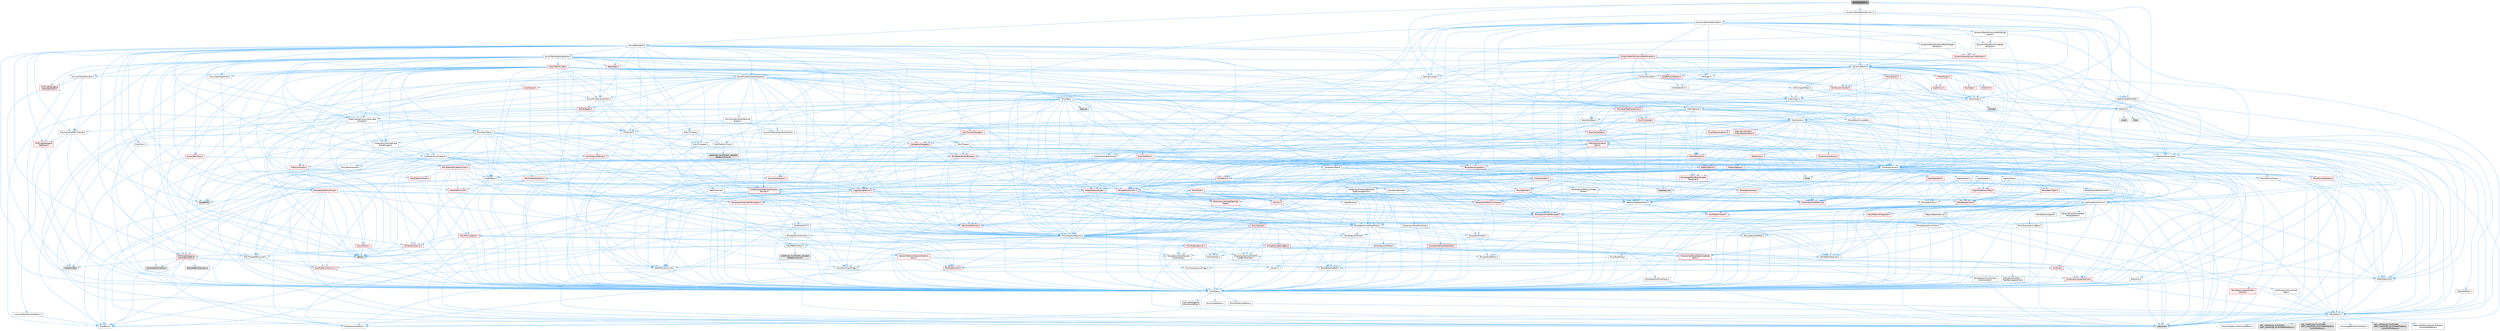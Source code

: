 digraph "DisplaceMesh.h"
{
 // INTERACTIVE_SVG=YES
 // LATEX_PDF_SIZE
  bgcolor="transparent";
  edge [fontname=Helvetica,fontsize=10,labelfontname=Helvetica,labelfontsize=10];
  node [fontname=Helvetica,fontsize=10,shape=box,height=0.2,width=0.4];
  Node1 [id="Node000001",label="DisplaceMesh.h",height=0.2,width=0.4,color="gray40", fillcolor="grey60", style="filled", fontcolor="black",tooltip=" "];
  Node1 -> Node2 [id="edge1_Node000001_Node000002",color="steelblue1",style="solid",tooltip=" "];
  Node2 [id="Node000002",label="MathUtil.h",height=0.2,width=0.4,color="grey40", fillcolor="white", style="filled",URL="$d4/d5b/MathUtil_8h.html",tooltip=" "];
  Node2 -> Node3 [id="edge2_Node000002_Node000003",color="steelblue1",style="solid",tooltip=" "];
  Node3 [id="Node000003",label="GeometryBase.h",height=0.2,width=0.4,color="grey40", fillcolor="white", style="filled",URL="$d5/d5e/GeometryBase_8h.html",tooltip=" "];
  Node3 -> Node4 [id="edge3_Node000003_Node000004",color="steelblue1",style="solid",tooltip=" "];
  Node4 [id="Node000004",label="CoreTypes.h",height=0.2,width=0.4,color="grey40", fillcolor="white", style="filled",URL="$dc/dec/CoreTypes_8h.html",tooltip=" "];
  Node4 -> Node5 [id="edge4_Node000004_Node000005",color="steelblue1",style="solid",tooltip=" "];
  Node5 [id="Node000005",label="HAL/Platform.h",height=0.2,width=0.4,color="grey40", fillcolor="white", style="filled",URL="$d9/dd0/Platform_8h.html",tooltip=" "];
  Node5 -> Node6 [id="edge5_Node000005_Node000006",color="steelblue1",style="solid",tooltip=" "];
  Node6 [id="Node000006",label="Misc/Build.h",height=0.2,width=0.4,color="grey40", fillcolor="white", style="filled",URL="$d3/dbb/Build_8h.html",tooltip=" "];
  Node5 -> Node7 [id="edge6_Node000005_Node000007",color="steelblue1",style="solid",tooltip=" "];
  Node7 [id="Node000007",label="Misc/LargeWorldCoordinates.h",height=0.2,width=0.4,color="grey40", fillcolor="white", style="filled",URL="$d2/dcb/LargeWorldCoordinates_8h.html",tooltip=" "];
  Node5 -> Node8 [id="edge7_Node000005_Node000008",color="steelblue1",style="solid",tooltip=" "];
  Node8 [id="Node000008",label="type_traits",height=0.2,width=0.4,color="grey60", fillcolor="#E0E0E0", style="filled",tooltip=" "];
  Node5 -> Node9 [id="edge8_Node000005_Node000009",color="steelblue1",style="solid",tooltip=" "];
  Node9 [id="Node000009",label="PreprocessorHelpers.h",height=0.2,width=0.4,color="grey40", fillcolor="white", style="filled",URL="$db/ddb/PreprocessorHelpers_8h.html",tooltip=" "];
  Node5 -> Node10 [id="edge9_Node000005_Node000010",color="steelblue1",style="solid",tooltip=" "];
  Node10 [id="Node000010",label="UBT_COMPILED_PLATFORM\l/UBT_COMPILED_PLATFORMPlatform\lCompilerPreSetup.h",height=0.2,width=0.4,color="grey60", fillcolor="#E0E0E0", style="filled",tooltip=" "];
  Node5 -> Node11 [id="edge10_Node000005_Node000011",color="steelblue1",style="solid",tooltip=" "];
  Node11 [id="Node000011",label="GenericPlatform/GenericPlatform\lCompilerPreSetup.h",height=0.2,width=0.4,color="grey40", fillcolor="white", style="filled",URL="$d9/dc8/GenericPlatformCompilerPreSetup_8h.html",tooltip=" "];
  Node5 -> Node12 [id="edge11_Node000005_Node000012",color="steelblue1",style="solid",tooltip=" "];
  Node12 [id="Node000012",label="GenericPlatform/GenericPlatform.h",height=0.2,width=0.4,color="grey40", fillcolor="white", style="filled",URL="$d6/d84/GenericPlatform_8h.html",tooltip=" "];
  Node5 -> Node13 [id="edge12_Node000005_Node000013",color="steelblue1",style="solid",tooltip=" "];
  Node13 [id="Node000013",label="UBT_COMPILED_PLATFORM\l/UBT_COMPILED_PLATFORMPlatform.h",height=0.2,width=0.4,color="grey60", fillcolor="#E0E0E0", style="filled",tooltip=" "];
  Node5 -> Node14 [id="edge13_Node000005_Node000014",color="steelblue1",style="solid",tooltip=" "];
  Node14 [id="Node000014",label="UBT_COMPILED_PLATFORM\l/UBT_COMPILED_PLATFORMPlatform\lCompilerSetup.h",height=0.2,width=0.4,color="grey60", fillcolor="#E0E0E0", style="filled",tooltip=" "];
  Node4 -> Node15 [id="edge14_Node000004_Node000015",color="steelblue1",style="solid",tooltip=" "];
  Node15 [id="Node000015",label="ProfilingDebugging\l/UMemoryDefines.h",height=0.2,width=0.4,color="grey40", fillcolor="white", style="filled",URL="$d2/da2/UMemoryDefines_8h.html",tooltip=" "];
  Node4 -> Node16 [id="edge15_Node000004_Node000016",color="steelblue1",style="solid",tooltip=" "];
  Node16 [id="Node000016",label="Misc/CoreMiscDefines.h",height=0.2,width=0.4,color="grey40", fillcolor="white", style="filled",URL="$da/d38/CoreMiscDefines_8h.html",tooltip=" "];
  Node16 -> Node5 [id="edge16_Node000016_Node000005",color="steelblue1",style="solid",tooltip=" "];
  Node16 -> Node9 [id="edge17_Node000016_Node000009",color="steelblue1",style="solid",tooltip=" "];
  Node4 -> Node17 [id="edge18_Node000004_Node000017",color="steelblue1",style="solid",tooltip=" "];
  Node17 [id="Node000017",label="Misc/CoreDefines.h",height=0.2,width=0.4,color="grey40", fillcolor="white", style="filled",URL="$d3/dd2/CoreDefines_8h.html",tooltip=" "];
  Node3 -> Node18 [id="edge19_Node000003_Node000018",color="steelblue1",style="solid",tooltip=" "];
  Node18 [id="Node000018",label="Logging/LogMacros.h",height=0.2,width=0.4,color="red", fillcolor="#FFF0F0", style="filled",URL="$d0/d16/LogMacros_8h.html",tooltip=" "];
  Node18 -> Node19 [id="edge20_Node000018_Node000019",color="steelblue1",style="solid",tooltip=" "];
  Node19 [id="Node000019",label="Containers/UnrealString.h",height=0.2,width=0.4,color="red", fillcolor="#FFF0F0", style="filled",URL="$d5/dba/UnrealString_8h.html",tooltip=" "];
  Node18 -> Node4 [id="edge21_Node000018_Node000004",color="steelblue1",style="solid",tooltip=" "];
  Node18 -> Node9 [id="edge22_Node000018_Node000009",color="steelblue1",style="solid",tooltip=" "];
  Node18 -> Node30 [id="edge23_Node000018_Node000030",color="steelblue1",style="solid",tooltip=" "];
  Node30 [id="Node000030",label="Misc/AssertionMacros.h",height=0.2,width=0.4,color="grey40", fillcolor="white", style="filled",URL="$d0/dfa/AssertionMacros_8h.html",tooltip=" "];
  Node30 -> Node4 [id="edge24_Node000030_Node000004",color="steelblue1",style="solid",tooltip=" "];
  Node30 -> Node5 [id="edge25_Node000030_Node000005",color="steelblue1",style="solid",tooltip=" "];
  Node30 -> Node31 [id="edge26_Node000030_Node000031",color="steelblue1",style="solid",tooltip=" "];
  Node31 [id="Node000031",label="HAL/PlatformMisc.h",height=0.2,width=0.4,color="grey40", fillcolor="white", style="filled",URL="$d0/df5/PlatformMisc_8h.html",tooltip=" "];
  Node31 -> Node4 [id="edge27_Node000031_Node000004",color="steelblue1",style="solid",tooltip=" "];
  Node31 -> Node32 [id="edge28_Node000031_Node000032",color="steelblue1",style="solid",tooltip=" "];
  Node32 [id="Node000032",label="GenericPlatform/GenericPlatform\lMisc.h",height=0.2,width=0.4,color="red", fillcolor="#FFF0F0", style="filled",URL="$db/d9a/GenericPlatformMisc_8h.html",tooltip=" "];
  Node32 -> Node35 [id="edge29_Node000032_Node000035",color="steelblue1",style="solid",tooltip=" "];
  Node35 [id="Node000035",label="CoreFwd.h",height=0.2,width=0.4,color="red", fillcolor="#FFF0F0", style="filled",URL="$d1/d1e/CoreFwd_8h.html",tooltip=" "];
  Node35 -> Node4 [id="edge30_Node000035_Node000004",color="steelblue1",style="solid",tooltip=" "];
  Node35 -> Node23 [id="edge31_Node000035_Node000023",color="steelblue1",style="solid",tooltip=" "];
  Node23 [id="Node000023",label="Containers/ContainersFwd.h",height=0.2,width=0.4,color="red", fillcolor="#FFF0F0", style="filled",URL="$d4/d0a/ContainersFwd_8h.html",tooltip=" "];
  Node23 -> Node5 [id="edge32_Node000023_Node000005",color="steelblue1",style="solid",tooltip=" "];
  Node23 -> Node4 [id="edge33_Node000023_Node000004",color="steelblue1",style="solid",tooltip=" "];
  Node35 -> Node36 [id="edge34_Node000035_Node000036",color="steelblue1",style="solid",tooltip=" "];
  Node36 [id="Node000036",label="Math/MathFwd.h",height=0.2,width=0.4,color="grey40", fillcolor="white", style="filled",URL="$d2/d10/MathFwd_8h.html",tooltip=" "];
  Node36 -> Node5 [id="edge35_Node000036_Node000005",color="steelblue1",style="solid",tooltip=" "];
  Node32 -> Node4 [id="edge36_Node000032_Node000004",color="steelblue1",style="solid",tooltip=" "];
  Node32 -> Node39 [id="edge37_Node000032_Node000039",color="steelblue1",style="solid",tooltip=" "];
  Node39 [id="Node000039",label="HAL/PlatformCrt.h",height=0.2,width=0.4,color="red", fillcolor="#FFF0F0", style="filled",URL="$d8/d75/PlatformCrt_8h.html",tooltip=" "];
  Node32 -> Node49 [id="edge38_Node000032_Node000049",color="steelblue1",style="solid",tooltip=" "];
  Node49 [id="Node000049",label="Math/NumericLimits.h",height=0.2,width=0.4,color="grey40", fillcolor="white", style="filled",URL="$df/d1b/NumericLimits_8h.html",tooltip=" "];
  Node49 -> Node4 [id="edge39_Node000049_Node000004",color="steelblue1",style="solid",tooltip=" "];
  Node32 -> Node50 [id="edge40_Node000032_Node000050",color="steelblue1",style="solid",tooltip=" "];
  Node50 [id="Node000050",label="Misc/CompressionFlags.h",height=0.2,width=0.4,color="grey40", fillcolor="white", style="filled",URL="$d9/d76/CompressionFlags_8h.html",tooltip=" "];
  Node32 -> Node51 [id="edge41_Node000032_Node000051",color="steelblue1",style="solid",tooltip=" "];
  Node51 [id="Node000051",label="Misc/EnumClassFlags.h",height=0.2,width=0.4,color="grey40", fillcolor="white", style="filled",URL="$d8/de7/EnumClassFlags_8h.html",tooltip=" "];
  Node31 -> Node54 [id="edge42_Node000031_Node000054",color="steelblue1",style="solid",tooltip=" "];
  Node54 [id="Node000054",label="COMPILED_PLATFORM_HEADER\l(PlatformMisc.h)",height=0.2,width=0.4,color="grey60", fillcolor="#E0E0E0", style="filled",tooltip=" "];
  Node31 -> Node55 [id="edge43_Node000031_Node000055",color="steelblue1",style="solid",tooltip=" "];
  Node55 [id="Node000055",label="ProfilingDebugging\l/CpuProfilerTrace.h",height=0.2,width=0.4,color="red", fillcolor="#FFF0F0", style="filled",URL="$da/dcb/CpuProfilerTrace_8h.html",tooltip=" "];
  Node55 -> Node4 [id="edge44_Node000055_Node000004",color="steelblue1",style="solid",tooltip=" "];
  Node55 -> Node23 [id="edge45_Node000055_Node000023",color="steelblue1",style="solid",tooltip=" "];
  Node55 -> Node56 [id="edge46_Node000055_Node000056",color="steelblue1",style="solid",tooltip=" "];
  Node56 [id="Node000056",label="HAL/PlatformAtomics.h",height=0.2,width=0.4,color="red", fillcolor="#FFF0F0", style="filled",URL="$d3/d36/PlatformAtomics_8h.html",tooltip=" "];
  Node56 -> Node4 [id="edge47_Node000056_Node000004",color="steelblue1",style="solid",tooltip=" "];
  Node55 -> Node9 [id="edge48_Node000055_Node000009",color="steelblue1",style="solid",tooltip=" "];
  Node55 -> Node6 [id="edge49_Node000055_Node000006",color="steelblue1",style="solid",tooltip=" "];
  Node55 -> Node59 [id="edge50_Node000055_Node000059",color="steelblue1",style="solid",tooltip=" "];
  Node59 [id="Node000059",label="Trace/Config.h",height=0.2,width=0.4,color="grey60", fillcolor="#E0E0E0", style="filled",tooltip=" "];
  Node55 -> Node60 [id="edge51_Node000055_Node000060",color="steelblue1",style="solid",tooltip=" "];
  Node60 [id="Node000060",label="Trace/Detail/Channel.h",height=0.2,width=0.4,color="grey60", fillcolor="#E0E0E0", style="filled",tooltip=" "];
  Node55 -> Node61 [id="edge52_Node000055_Node000061",color="steelblue1",style="solid",tooltip=" "];
  Node61 [id="Node000061",label="Trace/Detail/Channel.inl",height=0.2,width=0.4,color="grey60", fillcolor="#E0E0E0", style="filled",tooltip=" "];
  Node30 -> Node9 [id="edge53_Node000030_Node000009",color="steelblue1",style="solid",tooltip=" "];
  Node30 -> Node63 [id="edge54_Node000030_Node000063",color="steelblue1",style="solid",tooltip=" "];
  Node63 [id="Node000063",label="Templates/EnableIf.h",height=0.2,width=0.4,color="grey40", fillcolor="white", style="filled",URL="$d7/d60/EnableIf_8h.html",tooltip=" "];
  Node63 -> Node4 [id="edge55_Node000063_Node000004",color="steelblue1",style="solid",tooltip=" "];
  Node30 -> Node64 [id="edge56_Node000030_Node000064",color="steelblue1",style="solid",tooltip=" "];
  Node64 [id="Node000064",label="Templates/IsArrayOrRefOf\lTypeByPredicate.h",height=0.2,width=0.4,color="grey40", fillcolor="white", style="filled",URL="$d6/da1/IsArrayOrRefOfTypeByPredicate_8h.html",tooltip=" "];
  Node64 -> Node4 [id="edge57_Node000064_Node000004",color="steelblue1",style="solid",tooltip=" "];
  Node30 -> Node65 [id="edge58_Node000030_Node000065",color="steelblue1",style="solid",tooltip=" "];
  Node65 [id="Node000065",label="Templates/IsValidVariadic\lFunctionArg.h",height=0.2,width=0.4,color="grey40", fillcolor="white", style="filled",URL="$d0/dc8/IsValidVariadicFunctionArg_8h.html",tooltip=" "];
  Node65 -> Node4 [id="edge59_Node000065_Node000004",color="steelblue1",style="solid",tooltip=" "];
  Node65 -> Node66 [id="edge60_Node000065_Node000066",color="steelblue1",style="solid",tooltip=" "];
  Node66 [id="Node000066",label="IsEnum.h",height=0.2,width=0.4,color="grey40", fillcolor="white", style="filled",URL="$d4/de5/IsEnum_8h.html",tooltip=" "];
  Node65 -> Node8 [id="edge61_Node000065_Node000008",color="steelblue1",style="solid",tooltip=" "];
  Node30 -> Node67 [id="edge62_Node000030_Node000067",color="steelblue1",style="solid",tooltip=" "];
  Node67 [id="Node000067",label="Traits/IsCharEncodingCompatible\lWith.h",height=0.2,width=0.4,color="red", fillcolor="#FFF0F0", style="filled",URL="$df/dd1/IsCharEncodingCompatibleWith_8h.html",tooltip=" "];
  Node67 -> Node8 [id="edge63_Node000067_Node000008",color="steelblue1",style="solid",tooltip=" "];
  Node30 -> Node69 [id="edge64_Node000030_Node000069",color="steelblue1",style="solid",tooltip=" "];
  Node69 [id="Node000069",label="Misc/VarArgs.h",height=0.2,width=0.4,color="grey40", fillcolor="white", style="filled",URL="$d5/d6f/VarArgs_8h.html",tooltip=" "];
  Node69 -> Node4 [id="edge65_Node000069_Node000004",color="steelblue1",style="solid",tooltip=" "];
  Node30 -> Node70 [id="edge66_Node000030_Node000070",color="steelblue1",style="solid",tooltip=" "];
  Node70 [id="Node000070",label="String/FormatStringSan.h",height=0.2,width=0.4,color="red", fillcolor="#FFF0F0", style="filled",URL="$d3/d8b/FormatStringSan_8h.html",tooltip=" "];
  Node70 -> Node8 [id="edge67_Node000070_Node000008",color="steelblue1",style="solid",tooltip=" "];
  Node70 -> Node4 [id="edge68_Node000070_Node000004",color="steelblue1",style="solid",tooltip=" "];
  Node70 -> Node71 [id="edge69_Node000070_Node000071",color="steelblue1",style="solid",tooltip=" "];
  Node71 [id="Node000071",label="Templates/Requires.h",height=0.2,width=0.4,color="grey40", fillcolor="white", style="filled",URL="$dc/d96/Requires_8h.html",tooltip=" "];
  Node71 -> Node63 [id="edge70_Node000071_Node000063",color="steelblue1",style="solid",tooltip=" "];
  Node71 -> Node8 [id="edge71_Node000071_Node000008",color="steelblue1",style="solid",tooltip=" "];
  Node70 -> Node72 [id="edge72_Node000070_Node000072",color="steelblue1",style="solid",tooltip=" "];
  Node72 [id="Node000072",label="Templates/Identity.h",height=0.2,width=0.4,color="grey40", fillcolor="white", style="filled",URL="$d0/dd5/Identity_8h.html",tooltip=" "];
  Node70 -> Node65 [id="edge73_Node000070_Node000065",color="steelblue1",style="solid",tooltip=" "];
  Node70 -> Node23 [id="edge74_Node000070_Node000023",color="steelblue1",style="solid",tooltip=" "];
  Node30 -> Node76 [id="edge75_Node000030_Node000076",color="steelblue1",style="solid",tooltip=" "];
  Node76 [id="Node000076",label="atomic",height=0.2,width=0.4,color="grey60", fillcolor="#E0E0E0", style="filled",tooltip=" "];
  Node18 -> Node6 [id="edge76_Node000018_Node000006",color="steelblue1",style="solid",tooltip=" "];
  Node18 -> Node69 [id="edge77_Node000018_Node000069",color="steelblue1",style="solid",tooltip=" "];
  Node18 -> Node70 [id="edge78_Node000018_Node000070",color="steelblue1",style="solid",tooltip=" "];
  Node18 -> Node63 [id="edge79_Node000018_Node000063",color="steelblue1",style="solid",tooltip=" "];
  Node18 -> Node64 [id="edge80_Node000018_Node000064",color="steelblue1",style="solid",tooltip=" "];
  Node18 -> Node65 [id="edge81_Node000018_Node000065",color="steelblue1",style="solid",tooltip=" "];
  Node18 -> Node67 [id="edge82_Node000018_Node000067",color="steelblue1",style="solid",tooltip=" "];
  Node18 -> Node8 [id="edge83_Node000018_Node000008",color="steelblue1",style="solid",tooltip=" "];
  Node2 -> Node5 [id="edge84_Node000002_Node000005",color="steelblue1",style="solid",tooltip=" "];
  Node2 -> Node186 [id="edge85_Node000002_Node000186",color="steelblue1",style="solid",tooltip=" "];
  Node186 [id="Node000186",label="EngineDefines.h",height=0.2,width=0.4,color="grey40", fillcolor="white", style="filled",URL="$de/d63/EngineDefines_8h.html",tooltip=" "];
  Node186 -> Node5 [id="edge86_Node000186_Node000005",color="steelblue1",style="solid",tooltip=" "];
  Node2 -> Node187 [id="edge87_Node000002_Node000187",color="steelblue1",style="solid",tooltip=" "];
  Node187 [id="Node000187",label="cmath",height=0.2,width=0.4,color="grey60", fillcolor="#E0E0E0", style="filled",tooltip=" "];
  Node2 -> Node188 [id="edge88_Node000002_Node000188",color="steelblue1",style="solid",tooltip=" "];
  Node188 [id="Node000188",label="cfloat",height=0.2,width=0.4,color="grey60", fillcolor="#E0E0E0", style="filled",tooltip=" "];
  Node1 -> Node189 [id="edge89_Node000001_Node000189",color="steelblue1",style="solid",tooltip=" "];
  Node189 [id="Node000189",label="VectorTypes.h",height=0.2,width=0.4,color="grey40", fillcolor="white", style="filled",URL="$d4/d5b/VectorTypes_8h.html",tooltip=" "];
  Node189 -> Node190 [id="edge90_Node000189_Node000190",color="steelblue1",style="solid",tooltip=" "];
  Node190 [id="Node000190",label="Math/Vector.h",height=0.2,width=0.4,color="grey40", fillcolor="white", style="filled",URL="$d6/dbe/Vector_8h.html",tooltip=" "];
  Node190 -> Node4 [id="edge91_Node000190_Node000004",color="steelblue1",style="solid",tooltip=" "];
  Node190 -> Node30 [id="edge92_Node000190_Node000030",color="steelblue1",style="solid",tooltip=" "];
  Node190 -> Node36 [id="edge93_Node000190_Node000036",color="steelblue1",style="solid",tooltip=" "];
  Node190 -> Node49 [id="edge94_Node000190_Node000049",color="steelblue1",style="solid",tooltip=" "];
  Node190 -> Node147 [id="edge95_Node000190_Node000147",color="steelblue1",style="solid",tooltip=" "];
  Node147 [id="Node000147",label="Misc/Crc.h",height=0.2,width=0.4,color="red", fillcolor="#FFF0F0", style="filled",URL="$d4/dd2/Crc_8h.html",tooltip=" "];
  Node147 -> Node4 [id="edge96_Node000147_Node000004",color="steelblue1",style="solid",tooltip=" "];
  Node147 -> Node30 [id="edge97_Node000147_Node000030",color="steelblue1",style="solid",tooltip=" "];
  Node147 -> Node148 [id="edge98_Node000147_Node000148",color="steelblue1",style="solid",tooltip=" "];
  Node148 [id="Node000148",label="Misc/CString.h",height=0.2,width=0.4,color="red", fillcolor="#FFF0F0", style="filled",URL="$d2/d49/CString_8h.html",tooltip=" "];
  Node148 -> Node4 [id="edge99_Node000148_Node000004",color="steelblue1",style="solid",tooltip=" "];
  Node148 -> Node39 [id="edge100_Node000148_Node000039",color="steelblue1",style="solid",tooltip=" "];
  Node148 -> Node30 [id="edge101_Node000148_Node000030",color="steelblue1",style="solid",tooltip=" "];
  Node148 -> Node69 [id="edge102_Node000148_Node000069",color="steelblue1",style="solid",tooltip=" "];
  Node148 -> Node64 [id="edge103_Node000148_Node000064",color="steelblue1",style="solid",tooltip=" "];
  Node148 -> Node65 [id="edge104_Node000148_Node000065",color="steelblue1",style="solid",tooltip=" "];
  Node148 -> Node67 [id="edge105_Node000148_Node000067",color="steelblue1",style="solid",tooltip=" "];
  Node147 -> Node97 [id="edge106_Node000147_Node000097",color="steelblue1",style="solid",tooltip=" "];
  Node97 [id="Node000097",label="Templates/UnrealTypeTraits.h",height=0.2,width=0.4,color="grey40", fillcolor="white", style="filled",URL="$d2/d2d/UnrealTypeTraits_8h.html",tooltip=" "];
  Node97 -> Node4 [id="edge107_Node000097_Node000004",color="steelblue1",style="solid",tooltip=" "];
  Node97 -> Node96 [id="edge108_Node000097_Node000096",color="steelblue1",style="solid",tooltip=" "];
  Node96 [id="Node000096",label="Templates/IsPointer.h",height=0.2,width=0.4,color="grey40", fillcolor="white", style="filled",URL="$d7/d05/IsPointer_8h.html",tooltip=" "];
  Node96 -> Node4 [id="edge109_Node000096_Node000004",color="steelblue1",style="solid",tooltip=" "];
  Node97 -> Node30 [id="edge110_Node000097_Node000030",color="steelblue1",style="solid",tooltip=" "];
  Node97 -> Node89 [id="edge111_Node000097_Node000089",color="steelblue1",style="solid",tooltip=" "];
  Node89 [id="Node000089",label="Templates/AndOrNot.h",height=0.2,width=0.4,color="grey40", fillcolor="white", style="filled",URL="$db/d0a/AndOrNot_8h.html",tooltip=" "];
  Node89 -> Node4 [id="edge112_Node000089_Node000004",color="steelblue1",style="solid",tooltip=" "];
  Node97 -> Node63 [id="edge113_Node000097_Node000063",color="steelblue1",style="solid",tooltip=" "];
  Node97 -> Node98 [id="edge114_Node000097_Node000098",color="steelblue1",style="solid",tooltip=" "];
  Node98 [id="Node000098",label="Templates/IsArithmetic.h",height=0.2,width=0.4,color="grey40", fillcolor="white", style="filled",URL="$d2/d5d/IsArithmetic_8h.html",tooltip=" "];
  Node98 -> Node4 [id="edge115_Node000098_Node000004",color="steelblue1",style="solid",tooltip=" "];
  Node97 -> Node66 [id="edge116_Node000097_Node000066",color="steelblue1",style="solid",tooltip=" "];
  Node97 -> Node99 [id="edge117_Node000097_Node000099",color="steelblue1",style="solid",tooltip=" "];
  Node99 [id="Node000099",label="Templates/Models.h",height=0.2,width=0.4,color="grey40", fillcolor="white", style="filled",URL="$d3/d0c/Models_8h.html",tooltip=" "];
  Node99 -> Node72 [id="edge118_Node000099_Node000072",color="steelblue1",style="solid",tooltip=" "];
  Node97 -> Node100 [id="edge119_Node000097_Node000100",color="steelblue1",style="solid",tooltip=" "];
  Node100 [id="Node000100",label="Templates/IsPODType.h",height=0.2,width=0.4,color="grey40", fillcolor="white", style="filled",URL="$d7/db1/IsPODType_8h.html",tooltip=" "];
  Node100 -> Node4 [id="edge120_Node000100_Node000004",color="steelblue1",style="solid",tooltip=" "];
  Node97 -> Node101 [id="edge121_Node000097_Node000101",color="steelblue1",style="solid",tooltip=" "];
  Node101 [id="Node000101",label="Templates/IsUECoreType.h",height=0.2,width=0.4,color="grey40", fillcolor="white", style="filled",URL="$d1/db8/IsUECoreType_8h.html",tooltip=" "];
  Node101 -> Node4 [id="edge122_Node000101_Node000004",color="steelblue1",style="solid",tooltip=" "];
  Node101 -> Node8 [id="edge123_Node000101_Node000008",color="steelblue1",style="solid",tooltip=" "];
  Node97 -> Node90 [id="edge124_Node000097_Node000090",color="steelblue1",style="solid",tooltip=" "];
  Node90 [id="Node000090",label="Templates/IsTriviallyCopy\lConstructible.h",height=0.2,width=0.4,color="grey40", fillcolor="white", style="filled",URL="$d3/d78/IsTriviallyCopyConstructible_8h.html",tooltip=" "];
  Node90 -> Node4 [id="edge125_Node000090_Node000004",color="steelblue1",style="solid",tooltip=" "];
  Node90 -> Node8 [id="edge126_Node000090_Node000008",color="steelblue1",style="solid",tooltip=" "];
  Node190 -> Node173 [id="edge127_Node000190_Node000173",color="steelblue1",style="solid",tooltip=" "];
  Node173 [id="Node000173",label="Math/UnrealMathUtility.h",height=0.2,width=0.4,color="grey40", fillcolor="white", style="filled",URL="$db/db8/UnrealMathUtility_8h.html",tooltip=" "];
  Node173 -> Node4 [id="edge128_Node000173_Node000004",color="steelblue1",style="solid",tooltip=" "];
  Node173 -> Node30 [id="edge129_Node000173_Node000030",color="steelblue1",style="solid",tooltip=" "];
  Node173 -> Node114 [id="edge130_Node000173_Node000114",color="steelblue1",style="solid",tooltip=" "];
  Node114 [id="Node000114",label="HAL/PlatformMath.h",height=0.2,width=0.4,color="red", fillcolor="#FFF0F0", style="filled",URL="$dc/d53/PlatformMath_8h.html",tooltip=" "];
  Node114 -> Node4 [id="edge131_Node000114_Node000004",color="steelblue1",style="solid",tooltip=" "];
  Node173 -> Node36 [id="edge132_Node000173_Node000036",color="steelblue1",style="solid",tooltip=" "];
  Node173 -> Node72 [id="edge133_Node000173_Node000072",color="steelblue1",style="solid",tooltip=" "];
  Node173 -> Node71 [id="edge134_Node000173_Node000071",color="steelblue1",style="solid",tooltip=" "];
  Node190 -> Node19 [id="edge135_Node000190_Node000019",color="steelblue1",style="solid",tooltip=" "];
  Node190 -> Node191 [id="edge136_Node000190_Node000191",color="steelblue1",style="solid",tooltip=" "];
  Node191 [id="Node000191",label="Misc/Parse.h",height=0.2,width=0.4,color="red", fillcolor="#FFF0F0", style="filled",URL="$dc/d71/Parse_8h.html",tooltip=" "];
  Node191 -> Node19 [id="edge137_Node000191_Node000019",color="steelblue1",style="solid",tooltip=" "];
  Node191 -> Node4 [id="edge138_Node000191_Node000004",color="steelblue1",style="solid",tooltip=" "];
  Node191 -> Node39 [id="edge139_Node000191_Node000039",color="steelblue1",style="solid",tooltip=" "];
  Node191 -> Node6 [id="edge140_Node000191_Node000006",color="steelblue1",style="solid",tooltip=" "];
  Node191 -> Node51 [id="edge141_Node000191_Node000051",color="steelblue1",style="solid",tooltip=" "];
  Node191 -> Node192 [id="edge142_Node000191_Node000192",color="steelblue1",style="solid",tooltip=" "];
  Node192 [id="Node000192",label="Templates/Function.h",height=0.2,width=0.4,color="red", fillcolor="#FFF0F0", style="filled",URL="$df/df5/Function_8h.html",tooltip=" "];
  Node192 -> Node4 [id="edge143_Node000192_Node000004",color="steelblue1",style="solid",tooltip=" "];
  Node192 -> Node30 [id="edge144_Node000192_Node000030",color="steelblue1",style="solid",tooltip=" "];
  Node192 -> Node125 [id="edge145_Node000192_Node000125",color="steelblue1",style="solid",tooltip=" "];
  Node125 [id="Node000125",label="Misc/IntrusiveUnsetOptional\lState.h",height=0.2,width=0.4,color="red", fillcolor="#FFF0F0", style="filled",URL="$d2/d0a/IntrusiveUnsetOptionalState_8h.html",tooltip=" "];
  Node192 -> Node77 [id="edge146_Node000192_Node000077",color="steelblue1",style="solid",tooltip=" "];
  Node77 [id="Node000077",label="HAL/UnrealMemory.h",height=0.2,width=0.4,color="red", fillcolor="#FFF0F0", style="filled",URL="$d9/d96/UnrealMemory_8h.html",tooltip=" "];
  Node77 -> Node4 [id="edge147_Node000077_Node000004",color="steelblue1",style="solid",tooltip=" "];
  Node77 -> Node81 [id="edge148_Node000077_Node000081",color="steelblue1",style="solid",tooltip=" "];
  Node81 [id="Node000081",label="HAL/MemoryBase.h",height=0.2,width=0.4,color="red", fillcolor="#FFF0F0", style="filled",URL="$d6/d9f/MemoryBase_8h.html",tooltip=" "];
  Node81 -> Node4 [id="edge149_Node000081_Node000004",color="steelblue1",style="solid",tooltip=" "];
  Node81 -> Node56 [id="edge150_Node000081_Node000056",color="steelblue1",style="solid",tooltip=" "];
  Node81 -> Node39 [id="edge151_Node000081_Node000039",color="steelblue1",style="solid",tooltip=" "];
  Node81 -> Node83 [id="edge152_Node000081_Node000083",color="steelblue1",style="solid",tooltip=" "];
  Node83 [id="Node000083",label="Misc/OutputDevice.h",height=0.2,width=0.4,color="red", fillcolor="#FFF0F0", style="filled",URL="$d7/d32/OutputDevice_8h.html",tooltip=" "];
  Node83 -> Node35 [id="edge153_Node000083_Node000035",color="steelblue1",style="solid",tooltip=" "];
  Node83 -> Node4 [id="edge154_Node000083_Node000004",color="steelblue1",style="solid",tooltip=" "];
  Node83 -> Node69 [id="edge155_Node000083_Node000069",color="steelblue1",style="solid",tooltip=" "];
  Node83 -> Node64 [id="edge156_Node000083_Node000064",color="steelblue1",style="solid",tooltip=" "];
  Node83 -> Node65 [id="edge157_Node000083_Node000065",color="steelblue1",style="solid",tooltip=" "];
  Node83 -> Node67 [id="edge158_Node000083_Node000067",color="steelblue1",style="solid",tooltip=" "];
  Node81 -> Node84 [id="edge159_Node000081_Node000084",color="steelblue1",style="solid",tooltip=" "];
  Node84 [id="Node000084",label="Templates/Atomic.h",height=0.2,width=0.4,color="red", fillcolor="#FFF0F0", style="filled",URL="$d3/d91/Atomic_8h.html",tooltip=" "];
  Node84 -> Node85 [id="edge160_Node000084_Node000085",color="steelblue1",style="solid",tooltip=" "];
  Node85 [id="Node000085",label="HAL/ThreadSafeCounter.h",height=0.2,width=0.4,color="grey40", fillcolor="white", style="filled",URL="$dc/dc9/ThreadSafeCounter_8h.html",tooltip=" "];
  Node85 -> Node4 [id="edge161_Node000085_Node000004",color="steelblue1",style="solid",tooltip=" "];
  Node85 -> Node56 [id="edge162_Node000085_Node000056",color="steelblue1",style="solid",tooltip=" "];
  Node84 -> Node76 [id="edge163_Node000084_Node000076",color="steelblue1",style="solid",tooltip=" "];
  Node77 -> Node96 [id="edge164_Node000077_Node000096",color="steelblue1",style="solid",tooltip=" "];
  Node192 -> Node97 [id="edge165_Node000192_Node000097",color="steelblue1",style="solid",tooltip=" "];
  Node192 -> Node157 [id="edge166_Node000192_Node000157",color="steelblue1",style="solid",tooltip=" "];
  Node157 [id="Node000157",label="Templates/Invoke.h",height=0.2,width=0.4,color="red", fillcolor="#FFF0F0", style="filled",URL="$d7/deb/Invoke_8h.html",tooltip=" "];
  Node157 -> Node4 [id="edge167_Node000157_Node000004",color="steelblue1",style="solid",tooltip=" "];
  Node157 -> Node102 [id="edge168_Node000157_Node000102",color="steelblue1",style="solid",tooltip=" "];
  Node102 [id="Node000102",label="Templates/UnrealTemplate.h",height=0.2,width=0.4,color="red", fillcolor="#FFF0F0", style="filled",URL="$d4/d24/UnrealTemplate_8h.html",tooltip=" "];
  Node102 -> Node4 [id="edge169_Node000102_Node000004",color="steelblue1",style="solid",tooltip=" "];
  Node102 -> Node96 [id="edge170_Node000102_Node000096",color="steelblue1",style="solid",tooltip=" "];
  Node102 -> Node77 [id="edge171_Node000102_Node000077",color="steelblue1",style="solid",tooltip=" "];
  Node102 -> Node97 [id="edge172_Node000102_Node000097",color="steelblue1",style="solid",tooltip=" "];
  Node102 -> Node71 [id="edge173_Node000102_Node000071",color="steelblue1",style="solid",tooltip=" "];
  Node102 -> Node72 [id="edge174_Node000102_Node000072",color="steelblue1",style="solid",tooltip=" "];
  Node102 -> Node8 [id="edge175_Node000102_Node000008",color="steelblue1",style="solid",tooltip=" "];
  Node157 -> Node8 [id="edge176_Node000157_Node000008",color="steelblue1",style="solid",tooltip=" "];
  Node192 -> Node102 [id="edge177_Node000192_Node000102",color="steelblue1",style="solid",tooltip=" "];
  Node192 -> Node71 [id="edge178_Node000192_Node000071",color="steelblue1",style="solid",tooltip=" "];
  Node192 -> Node173 [id="edge179_Node000192_Node000173",color="steelblue1",style="solid",tooltip=" "];
  Node192 -> Node8 [id="edge180_Node000192_Node000008",color="steelblue1",style="solid",tooltip=" "];
  Node190 -> Node194 [id="edge181_Node000190_Node000194",color="steelblue1",style="solid",tooltip=" "];
  Node194 [id="Node000194",label="Misc/LargeWorldCoordinates\lSerializer.h",height=0.2,width=0.4,color="red", fillcolor="#FFF0F0", style="filled",URL="$d7/df9/LargeWorldCoordinatesSerializer_8h.html",tooltip=" "];
  Node194 -> Node29 [id="edge182_Node000194_Node000029",color="steelblue1",style="solid",tooltip=" "];
  Node29 [id="Node000029",label="UObject/NameTypes.h",height=0.2,width=0.4,color="red", fillcolor="#FFF0F0", style="filled",URL="$d6/d35/NameTypes_8h.html",tooltip=" "];
  Node29 -> Node4 [id="edge183_Node000029_Node000004",color="steelblue1",style="solid",tooltip=" "];
  Node29 -> Node30 [id="edge184_Node000029_Node000030",color="steelblue1",style="solid",tooltip=" "];
  Node29 -> Node77 [id="edge185_Node000029_Node000077",color="steelblue1",style="solid",tooltip=" "];
  Node29 -> Node97 [id="edge186_Node000029_Node000097",color="steelblue1",style="solid",tooltip=" "];
  Node29 -> Node102 [id="edge187_Node000029_Node000102",color="steelblue1",style="solid",tooltip=" "];
  Node29 -> Node19 [id="edge188_Node000029_Node000019",color="steelblue1",style="solid",tooltip=" "];
  Node29 -> Node84 [id="edge189_Node000029_Node000084",color="steelblue1",style="solid",tooltip=" "];
  Node29 -> Node142 [id="edge190_Node000029_Node000142",color="steelblue1",style="solid",tooltip=" "];
  Node142 [id="Node000142",label="Serialization/MemoryLayout.h",height=0.2,width=0.4,color="red", fillcolor="#FFF0F0", style="filled",URL="$d7/d66/MemoryLayout_8h.html",tooltip=" "];
  Node142 -> Node77 [id="edge191_Node000142_Node000077",color="steelblue1",style="solid",tooltip=" "];
  Node142 -> Node63 [id="edge192_Node000142_Node000063",color="steelblue1",style="solid",tooltip=" "];
  Node142 -> Node99 [id="edge193_Node000142_Node000099",color="steelblue1",style="solid",tooltip=" "];
  Node142 -> Node102 [id="edge194_Node000142_Node000102",color="steelblue1",style="solid",tooltip=" "];
  Node29 -> Node125 [id="edge195_Node000029_Node000125",color="steelblue1",style="solid",tooltip=" "];
  Node194 -> Node140 [id="edge196_Node000194_Node000140",color="steelblue1",style="solid",tooltip=" "];
  Node140 [id="Node000140",label="UObject/ObjectVersion.h",height=0.2,width=0.4,color="grey40", fillcolor="white", style="filled",URL="$da/d63/ObjectVersion_8h.html",tooltip=" "];
  Node140 -> Node4 [id="edge197_Node000140_Node000004",color="steelblue1",style="solid",tooltip=" "];
  Node190 -> Node210 [id="edge198_Node000190_Node000210",color="steelblue1",style="solid",tooltip=" "];
  Node210 [id="Node000210",label="Misc/NetworkVersion.h",height=0.2,width=0.4,color="red", fillcolor="#FFF0F0", style="filled",URL="$d7/d4b/NetworkVersion_8h.html",tooltip=" "];
  Node210 -> Node19 [id="edge199_Node000210_Node000019",color="steelblue1",style="solid",tooltip=" "];
  Node210 -> Node4 [id="edge200_Node000210_Node000004",color="steelblue1",style="solid",tooltip=" "];
  Node210 -> Node211 [id="edge201_Node000210_Node000211",color="steelblue1",style="solid",tooltip=" "];
  Node211 [id="Node000211",label="Delegates/Delegate.h",height=0.2,width=0.4,color="red", fillcolor="#FFF0F0", style="filled",URL="$d4/d80/Delegate_8h.html",tooltip=" "];
  Node211 -> Node4 [id="edge202_Node000211_Node000004",color="steelblue1",style="solid",tooltip=" "];
  Node211 -> Node30 [id="edge203_Node000211_Node000030",color="steelblue1",style="solid",tooltip=" "];
  Node211 -> Node29 [id="edge204_Node000211_Node000029",color="steelblue1",style="solid",tooltip=" "];
  Node211 -> Node212 [id="edge205_Node000211_Node000212",color="steelblue1",style="solid",tooltip=" "];
  Node212 [id="Node000212",label="Templates/SharedPointer.h",height=0.2,width=0.4,color="red", fillcolor="#FFF0F0", style="filled",URL="$d2/d17/SharedPointer_8h.html",tooltip=" "];
  Node212 -> Node4 [id="edge206_Node000212_Node000004",color="steelblue1",style="solid",tooltip=" "];
  Node212 -> Node125 [id="edge207_Node000212_Node000125",color="steelblue1",style="solid",tooltip=" "];
  Node212 -> Node30 [id="edge208_Node000212_Node000030",color="steelblue1",style="solid",tooltip=" "];
  Node212 -> Node77 [id="edge209_Node000212_Node000077",color="steelblue1",style="solid",tooltip=" "];
  Node212 -> Node124 [id="edge210_Node000212_Node000124",color="steelblue1",style="solid",tooltip=" "];
  Node124 [id="Node000124",label="Containers/Array.h",height=0.2,width=0.4,color="grey40", fillcolor="white", style="filled",URL="$df/dd0/Array_8h.html",tooltip=" "];
  Node124 -> Node4 [id="edge211_Node000124_Node000004",color="steelblue1",style="solid",tooltip=" "];
  Node124 -> Node30 [id="edge212_Node000124_Node000030",color="steelblue1",style="solid",tooltip=" "];
  Node124 -> Node125 [id="edge213_Node000124_Node000125",color="steelblue1",style="solid",tooltip=" "];
  Node124 -> Node127 [id="edge214_Node000124_Node000127",color="steelblue1",style="solid",tooltip=" "];
  Node127 [id="Node000127",label="Misc/ReverseIterate.h",height=0.2,width=0.4,color="red", fillcolor="#FFF0F0", style="filled",URL="$db/de3/ReverseIterate_8h.html",tooltip=" "];
  Node127 -> Node5 [id="edge215_Node000127_Node000005",color="steelblue1",style="solid",tooltip=" "];
  Node124 -> Node77 [id="edge216_Node000124_Node000077",color="steelblue1",style="solid",tooltip=" "];
  Node124 -> Node97 [id="edge217_Node000124_Node000097",color="steelblue1",style="solid",tooltip=" "];
  Node124 -> Node102 [id="edge218_Node000124_Node000102",color="steelblue1",style="solid",tooltip=" "];
  Node124 -> Node129 [id="edge219_Node000124_Node000129",color="steelblue1",style="solid",tooltip=" "];
  Node129 [id="Node000129",label="Containers/AllowShrinking.h",height=0.2,width=0.4,color="grey40", fillcolor="white", style="filled",URL="$d7/d1a/AllowShrinking_8h.html",tooltip=" "];
  Node129 -> Node4 [id="edge220_Node000129_Node000004",color="steelblue1",style="solid",tooltip=" "];
  Node124 -> Node112 [id="edge221_Node000124_Node000112",color="steelblue1",style="solid",tooltip=" "];
  Node112 [id="Node000112",label="Containers/ContainerAllocation\lPolicies.h",height=0.2,width=0.4,color="red", fillcolor="#FFF0F0", style="filled",URL="$d7/dff/ContainerAllocationPolicies_8h.html",tooltip=" "];
  Node112 -> Node4 [id="edge222_Node000112_Node000004",color="steelblue1",style="solid",tooltip=" "];
  Node112 -> Node112 [id="edge223_Node000112_Node000112",color="steelblue1",style="solid",tooltip=" "];
  Node112 -> Node114 [id="edge224_Node000112_Node000114",color="steelblue1",style="solid",tooltip=" "];
  Node112 -> Node77 [id="edge225_Node000112_Node000077",color="steelblue1",style="solid",tooltip=" "];
  Node112 -> Node49 [id="edge226_Node000112_Node000049",color="steelblue1",style="solid",tooltip=" "];
  Node112 -> Node30 [id="edge227_Node000112_Node000030",color="steelblue1",style="solid",tooltip=" "];
  Node112 -> Node8 [id="edge228_Node000112_Node000008",color="steelblue1",style="solid",tooltip=" "];
  Node124 -> Node130 [id="edge229_Node000124_Node000130",color="steelblue1",style="solid",tooltip=" "];
  Node130 [id="Node000130",label="Containers/ContainerElement\lTypeCompatibility.h",height=0.2,width=0.4,color="grey40", fillcolor="white", style="filled",URL="$df/ddf/ContainerElementTypeCompatibility_8h.html",tooltip=" "];
  Node130 -> Node4 [id="edge230_Node000130_Node000004",color="steelblue1",style="solid",tooltip=" "];
  Node130 -> Node97 [id="edge231_Node000130_Node000097",color="steelblue1",style="solid",tooltip=" "];
  Node124 -> Node131 [id="edge232_Node000124_Node000131",color="steelblue1",style="solid",tooltip=" "];
  Node131 [id="Node000131",label="Serialization/Archive.h",height=0.2,width=0.4,color="grey40", fillcolor="white", style="filled",URL="$d7/d3b/Archive_8h.html",tooltip=" "];
  Node131 -> Node35 [id="edge233_Node000131_Node000035",color="steelblue1",style="solid",tooltip=" "];
  Node131 -> Node4 [id="edge234_Node000131_Node000004",color="steelblue1",style="solid",tooltip=" "];
  Node131 -> Node132 [id="edge235_Node000131_Node000132",color="steelblue1",style="solid",tooltip=" "];
  Node132 [id="Node000132",label="HAL/PlatformProperties.h",height=0.2,width=0.4,color="red", fillcolor="#FFF0F0", style="filled",URL="$d9/db0/PlatformProperties_8h.html",tooltip=" "];
  Node132 -> Node4 [id="edge236_Node000132_Node000004",color="steelblue1",style="solid",tooltip=" "];
  Node131 -> Node135 [id="edge237_Node000131_Node000135",color="steelblue1",style="solid",tooltip=" "];
  Node135 [id="Node000135",label="Internationalization\l/TextNamespaceFwd.h",height=0.2,width=0.4,color="grey40", fillcolor="white", style="filled",URL="$d8/d97/TextNamespaceFwd_8h.html",tooltip=" "];
  Node135 -> Node4 [id="edge238_Node000135_Node000004",color="steelblue1",style="solid",tooltip=" "];
  Node131 -> Node36 [id="edge239_Node000131_Node000036",color="steelblue1",style="solid",tooltip=" "];
  Node131 -> Node30 [id="edge240_Node000131_Node000030",color="steelblue1",style="solid",tooltip=" "];
  Node131 -> Node6 [id="edge241_Node000131_Node000006",color="steelblue1",style="solid",tooltip=" "];
  Node131 -> Node50 [id="edge242_Node000131_Node000050",color="steelblue1",style="solid",tooltip=" "];
  Node131 -> Node136 [id="edge243_Node000131_Node000136",color="steelblue1",style="solid",tooltip=" "];
  Node136 [id="Node000136",label="Misc/EngineVersionBase.h",height=0.2,width=0.4,color="grey40", fillcolor="white", style="filled",URL="$d5/d2b/EngineVersionBase_8h.html",tooltip=" "];
  Node136 -> Node4 [id="edge244_Node000136_Node000004",color="steelblue1",style="solid",tooltip=" "];
  Node131 -> Node69 [id="edge245_Node000131_Node000069",color="steelblue1",style="solid",tooltip=" "];
  Node131 -> Node137 [id="edge246_Node000131_Node000137",color="steelblue1",style="solid",tooltip=" "];
  Node137 [id="Node000137",label="Serialization/ArchiveCook\lData.h",height=0.2,width=0.4,color="grey40", fillcolor="white", style="filled",URL="$dc/db6/ArchiveCookData_8h.html",tooltip=" "];
  Node137 -> Node5 [id="edge247_Node000137_Node000005",color="steelblue1",style="solid",tooltip=" "];
  Node131 -> Node138 [id="edge248_Node000131_Node000138",color="steelblue1",style="solid",tooltip=" "];
  Node138 [id="Node000138",label="Serialization/ArchiveSave\lPackageData.h",height=0.2,width=0.4,color="grey40", fillcolor="white", style="filled",URL="$d1/d37/ArchiveSavePackageData_8h.html",tooltip=" "];
  Node131 -> Node63 [id="edge249_Node000131_Node000063",color="steelblue1",style="solid",tooltip=" "];
  Node131 -> Node64 [id="edge250_Node000131_Node000064",color="steelblue1",style="solid",tooltip=" "];
  Node131 -> Node139 [id="edge251_Node000131_Node000139",color="steelblue1",style="solid",tooltip=" "];
  Node139 [id="Node000139",label="Templates/IsEnumClass.h",height=0.2,width=0.4,color="grey40", fillcolor="white", style="filled",URL="$d7/d15/IsEnumClass_8h.html",tooltip=" "];
  Node139 -> Node4 [id="edge252_Node000139_Node000004",color="steelblue1",style="solid",tooltip=" "];
  Node139 -> Node89 [id="edge253_Node000139_Node000089",color="steelblue1",style="solid",tooltip=" "];
  Node131 -> Node119 [id="edge254_Node000131_Node000119",color="steelblue1",style="solid",tooltip=" "];
  Node119 [id="Node000119",label="Templates/IsSigned.h",height=0.2,width=0.4,color="grey40", fillcolor="white", style="filled",URL="$d8/dd8/IsSigned_8h.html",tooltip=" "];
  Node119 -> Node4 [id="edge255_Node000119_Node000004",color="steelblue1",style="solid",tooltip=" "];
  Node131 -> Node65 [id="edge256_Node000131_Node000065",color="steelblue1",style="solid",tooltip=" "];
  Node131 -> Node102 [id="edge257_Node000131_Node000102",color="steelblue1",style="solid",tooltip=" "];
  Node131 -> Node67 [id="edge258_Node000131_Node000067",color="steelblue1",style="solid",tooltip=" "];
  Node131 -> Node140 [id="edge259_Node000131_Node000140",color="steelblue1",style="solid",tooltip=" "];
  Node124 -> Node141 [id="edge260_Node000124_Node000141",color="steelblue1",style="solid",tooltip=" "];
  Node141 [id="Node000141",label="Serialization/MemoryImage\lWriter.h",height=0.2,width=0.4,color="grey40", fillcolor="white", style="filled",URL="$d0/d08/MemoryImageWriter_8h.html",tooltip=" "];
  Node141 -> Node4 [id="edge261_Node000141_Node000004",color="steelblue1",style="solid",tooltip=" "];
  Node141 -> Node142 [id="edge262_Node000141_Node000142",color="steelblue1",style="solid",tooltip=" "];
  Node124 -> Node155 [id="edge263_Node000124_Node000155",color="steelblue1",style="solid",tooltip=" "];
  Node155 [id="Node000155",label="Algo/Heapify.h",height=0.2,width=0.4,color="grey40", fillcolor="white", style="filled",URL="$d0/d2a/Heapify_8h.html",tooltip=" "];
  Node155 -> Node156 [id="edge264_Node000155_Node000156",color="steelblue1",style="solid",tooltip=" "];
  Node156 [id="Node000156",label="Algo/Impl/BinaryHeap.h",height=0.2,width=0.4,color="red", fillcolor="#FFF0F0", style="filled",URL="$d7/da3/Algo_2Impl_2BinaryHeap_8h.html",tooltip=" "];
  Node156 -> Node157 [id="edge265_Node000156_Node000157",color="steelblue1",style="solid",tooltip=" "];
  Node156 -> Node8 [id="edge266_Node000156_Node000008",color="steelblue1",style="solid",tooltip=" "];
  Node155 -> Node161 [id="edge267_Node000155_Node000161",color="steelblue1",style="solid",tooltip=" "];
  Node161 [id="Node000161",label="Templates/IdentityFunctor.h",height=0.2,width=0.4,color="grey40", fillcolor="white", style="filled",URL="$d7/d2e/IdentityFunctor_8h.html",tooltip=" "];
  Node161 -> Node5 [id="edge268_Node000161_Node000005",color="steelblue1",style="solid",tooltip=" "];
  Node155 -> Node157 [id="edge269_Node000155_Node000157",color="steelblue1",style="solid",tooltip=" "];
  Node155 -> Node162 [id="edge270_Node000155_Node000162",color="steelblue1",style="solid",tooltip=" "];
  Node162 [id="Node000162",label="Templates/Less.h",height=0.2,width=0.4,color="grey40", fillcolor="white", style="filled",URL="$de/dc8/Less_8h.html",tooltip=" "];
  Node162 -> Node4 [id="edge271_Node000162_Node000004",color="steelblue1",style="solid",tooltip=" "];
  Node162 -> Node102 [id="edge272_Node000162_Node000102",color="steelblue1",style="solid",tooltip=" "];
  Node155 -> Node102 [id="edge273_Node000155_Node000102",color="steelblue1",style="solid",tooltip=" "];
  Node124 -> Node163 [id="edge274_Node000124_Node000163",color="steelblue1",style="solid",tooltip=" "];
  Node163 [id="Node000163",label="Algo/HeapSort.h",height=0.2,width=0.4,color="grey40", fillcolor="white", style="filled",URL="$d3/d92/HeapSort_8h.html",tooltip=" "];
  Node163 -> Node156 [id="edge275_Node000163_Node000156",color="steelblue1",style="solid",tooltip=" "];
  Node163 -> Node161 [id="edge276_Node000163_Node000161",color="steelblue1",style="solid",tooltip=" "];
  Node163 -> Node162 [id="edge277_Node000163_Node000162",color="steelblue1",style="solid",tooltip=" "];
  Node163 -> Node102 [id="edge278_Node000163_Node000102",color="steelblue1",style="solid",tooltip=" "];
  Node124 -> Node164 [id="edge279_Node000124_Node000164",color="steelblue1",style="solid",tooltip=" "];
  Node164 [id="Node000164",label="Algo/IsHeap.h",height=0.2,width=0.4,color="grey40", fillcolor="white", style="filled",URL="$de/d32/IsHeap_8h.html",tooltip=" "];
  Node164 -> Node156 [id="edge280_Node000164_Node000156",color="steelblue1",style="solid",tooltip=" "];
  Node164 -> Node161 [id="edge281_Node000164_Node000161",color="steelblue1",style="solid",tooltip=" "];
  Node164 -> Node157 [id="edge282_Node000164_Node000157",color="steelblue1",style="solid",tooltip=" "];
  Node164 -> Node162 [id="edge283_Node000164_Node000162",color="steelblue1",style="solid",tooltip=" "];
  Node164 -> Node102 [id="edge284_Node000164_Node000102",color="steelblue1",style="solid",tooltip=" "];
  Node124 -> Node156 [id="edge285_Node000124_Node000156",color="steelblue1",style="solid",tooltip=" "];
  Node124 -> Node165 [id="edge286_Node000124_Node000165",color="steelblue1",style="solid",tooltip=" "];
  Node165 [id="Node000165",label="Algo/StableSort.h",height=0.2,width=0.4,color="red", fillcolor="#FFF0F0", style="filled",URL="$d7/d3c/StableSort_8h.html",tooltip=" "];
  Node165 -> Node161 [id="edge287_Node000165_Node000161",color="steelblue1",style="solid",tooltip=" "];
  Node165 -> Node157 [id="edge288_Node000165_Node000157",color="steelblue1",style="solid",tooltip=" "];
  Node165 -> Node162 [id="edge289_Node000165_Node000162",color="steelblue1",style="solid",tooltip=" "];
  Node165 -> Node102 [id="edge290_Node000165_Node000102",color="steelblue1",style="solid",tooltip=" "];
  Node124 -> Node168 [id="edge291_Node000124_Node000168",color="steelblue1",style="solid",tooltip=" "];
  Node168 [id="Node000168",label="Concepts/GetTypeHashable.h",height=0.2,width=0.4,color="red", fillcolor="#FFF0F0", style="filled",URL="$d3/da2/GetTypeHashable_8h.html",tooltip=" "];
  Node168 -> Node4 [id="edge292_Node000168_Node000004",color="steelblue1",style="solid",tooltip=" "];
  Node124 -> Node161 [id="edge293_Node000124_Node000161",color="steelblue1",style="solid",tooltip=" "];
  Node124 -> Node157 [id="edge294_Node000124_Node000157",color="steelblue1",style="solid",tooltip=" "];
  Node124 -> Node162 [id="edge295_Node000124_Node000162",color="steelblue1",style="solid",tooltip=" "];
  Node124 -> Node169 [id="edge296_Node000124_Node000169",color="steelblue1",style="solid",tooltip=" "];
  Node169 [id="Node000169",label="Templates/LosesQualifiers\lFromTo.h",height=0.2,width=0.4,color="red", fillcolor="#FFF0F0", style="filled",URL="$d2/db3/LosesQualifiersFromTo_8h.html",tooltip=" "];
  Node169 -> Node8 [id="edge297_Node000169_Node000008",color="steelblue1",style="solid",tooltip=" "];
  Node124 -> Node71 [id="edge298_Node000124_Node000071",color="steelblue1",style="solid",tooltip=" "];
  Node124 -> Node170 [id="edge299_Node000124_Node000170",color="steelblue1",style="solid",tooltip=" "];
  Node170 [id="Node000170",label="Templates/Sorting.h",height=0.2,width=0.4,color="red", fillcolor="#FFF0F0", style="filled",URL="$d3/d9e/Sorting_8h.html",tooltip=" "];
  Node170 -> Node4 [id="edge300_Node000170_Node000004",color="steelblue1",style="solid",tooltip=" "];
  Node170 -> Node114 [id="edge301_Node000170_Node000114",color="steelblue1",style="solid",tooltip=" "];
  Node170 -> Node162 [id="edge302_Node000170_Node000162",color="steelblue1",style="solid",tooltip=" "];
  Node124 -> Node174 [id="edge303_Node000124_Node000174",color="steelblue1",style="solid",tooltip=" "];
  Node174 [id="Node000174",label="Templates/AlignmentTemplates.h",height=0.2,width=0.4,color="red", fillcolor="#FFF0F0", style="filled",URL="$dd/d32/AlignmentTemplates_8h.html",tooltip=" "];
  Node174 -> Node4 [id="edge304_Node000174_Node000004",color="steelblue1",style="solid",tooltip=" "];
  Node174 -> Node96 [id="edge305_Node000174_Node000096",color="steelblue1",style="solid",tooltip=" "];
  Node124 -> Node34 [id="edge306_Node000124_Node000034",color="steelblue1",style="solid",tooltip=" "];
  Node34 [id="Node000034",label="Traits/ElementType.h",height=0.2,width=0.4,color="grey40", fillcolor="white", style="filled",URL="$d5/d4f/ElementType_8h.html",tooltip=" "];
  Node34 -> Node5 [id="edge307_Node000034_Node000005",color="steelblue1",style="solid",tooltip=" "];
  Node34 -> Node26 [id="edge308_Node000034_Node000026",color="steelblue1",style="solid",tooltip=" "];
  Node26 [id="Node000026",label="initializer_list",height=0.2,width=0.4,color="grey60", fillcolor="#E0E0E0", style="filled",tooltip=" "];
  Node34 -> Node8 [id="edge309_Node000034_Node000008",color="steelblue1",style="solid",tooltip=" "];
  Node124 -> Node120 [id="edge310_Node000124_Node000120",color="steelblue1",style="solid",tooltip=" "];
  Node120 [id="Node000120",label="limits",height=0.2,width=0.4,color="grey60", fillcolor="#E0E0E0", style="filled",tooltip=" "];
  Node124 -> Node8 [id="edge311_Node000124_Node000008",color="steelblue1",style="solid",tooltip=" "];
  Node212 -> Node214 [id="edge312_Node000212_Node000214",color="steelblue1",style="solid",tooltip=" "];
  Node214 [id="Node000214",label="Containers/Map.h",height=0.2,width=0.4,color="grey40", fillcolor="white", style="filled",URL="$df/d79/Map_8h.html",tooltip=" "];
  Node214 -> Node4 [id="edge313_Node000214_Node000004",color="steelblue1",style="solid",tooltip=" "];
  Node214 -> Node215 [id="edge314_Node000214_Node000215",color="steelblue1",style="solid",tooltip=" "];
  Node215 [id="Node000215",label="Algo/Reverse.h",height=0.2,width=0.4,color="grey40", fillcolor="white", style="filled",URL="$d5/d93/Reverse_8h.html",tooltip=" "];
  Node215 -> Node4 [id="edge315_Node000215_Node000004",color="steelblue1",style="solid",tooltip=" "];
  Node215 -> Node102 [id="edge316_Node000215_Node000102",color="steelblue1",style="solid",tooltip=" "];
  Node214 -> Node130 [id="edge317_Node000214_Node000130",color="steelblue1",style="solid",tooltip=" "];
  Node214 -> Node216 [id="edge318_Node000214_Node000216",color="steelblue1",style="solid",tooltip=" "];
  Node216 [id="Node000216",label="Containers/Set.h",height=0.2,width=0.4,color="red", fillcolor="#FFF0F0", style="filled",URL="$d4/d45/Set_8h.html",tooltip=" "];
  Node216 -> Node112 [id="edge319_Node000216_Node000112",color="steelblue1",style="solid",tooltip=" "];
  Node216 -> Node130 [id="edge320_Node000216_Node000130",color="steelblue1",style="solid",tooltip=" "];
  Node216 -> Node23 [id="edge321_Node000216_Node000023",color="steelblue1",style="solid",tooltip=" "];
  Node216 -> Node173 [id="edge322_Node000216_Node000173",color="steelblue1",style="solid",tooltip=" "];
  Node216 -> Node30 [id="edge323_Node000216_Node000030",color="steelblue1",style="solid",tooltip=" "];
  Node216 -> Node221 [id="edge324_Node000216_Node000221",color="steelblue1",style="solid",tooltip=" "];
  Node221 [id="Node000221",label="Misc/StructBuilder.h",height=0.2,width=0.4,color="grey40", fillcolor="white", style="filled",URL="$d9/db3/StructBuilder_8h.html",tooltip=" "];
  Node221 -> Node4 [id="edge325_Node000221_Node000004",color="steelblue1",style="solid",tooltip=" "];
  Node221 -> Node173 [id="edge326_Node000221_Node000173",color="steelblue1",style="solid",tooltip=" "];
  Node221 -> Node174 [id="edge327_Node000221_Node000174",color="steelblue1",style="solid",tooltip=" "];
  Node216 -> Node141 [id="edge328_Node000216_Node000141",color="steelblue1",style="solid",tooltip=" "];
  Node216 -> Node192 [id="edge329_Node000216_Node000192",color="steelblue1",style="solid",tooltip=" "];
  Node216 -> Node170 [id="edge330_Node000216_Node000170",color="steelblue1",style="solid",tooltip=" "];
  Node216 -> Node102 [id="edge331_Node000216_Node000102",color="steelblue1",style="solid",tooltip=" "];
  Node216 -> Node26 [id="edge332_Node000216_Node000026",color="steelblue1",style="solid",tooltip=" "];
  Node216 -> Node8 [id="edge333_Node000216_Node000008",color="steelblue1",style="solid",tooltip=" "];
  Node214 -> Node19 [id="edge334_Node000214_Node000019",color="steelblue1",style="solid",tooltip=" "];
  Node214 -> Node30 [id="edge335_Node000214_Node000030",color="steelblue1",style="solid",tooltip=" "];
  Node214 -> Node221 [id="edge336_Node000214_Node000221",color="steelblue1",style="solid",tooltip=" "];
  Node214 -> Node192 [id="edge337_Node000214_Node000192",color="steelblue1",style="solid",tooltip=" "];
  Node214 -> Node170 [id="edge338_Node000214_Node000170",color="steelblue1",style="solid",tooltip=" "];
  Node214 -> Node223 [id="edge339_Node000214_Node000223",color="steelblue1",style="solid",tooltip=" "];
  Node223 [id="Node000223",label="Templates/Tuple.h",height=0.2,width=0.4,color="red", fillcolor="#FFF0F0", style="filled",URL="$d2/d4f/Tuple_8h.html",tooltip=" "];
  Node223 -> Node4 [id="edge340_Node000223_Node000004",color="steelblue1",style="solid",tooltip=" "];
  Node223 -> Node102 [id="edge341_Node000223_Node000102",color="steelblue1",style="solid",tooltip=" "];
  Node223 -> Node157 [id="edge342_Node000223_Node000157",color="steelblue1",style="solid",tooltip=" "];
  Node223 -> Node142 [id="edge343_Node000223_Node000142",color="steelblue1",style="solid",tooltip=" "];
  Node223 -> Node71 [id="edge344_Node000223_Node000071",color="steelblue1",style="solid",tooltip=" "];
  Node223 -> Node8 [id="edge345_Node000223_Node000008",color="steelblue1",style="solid",tooltip=" "];
  Node214 -> Node102 [id="edge346_Node000214_Node000102",color="steelblue1",style="solid",tooltip=" "];
  Node214 -> Node97 [id="edge347_Node000214_Node000097",color="steelblue1",style="solid",tooltip=" "];
  Node214 -> Node8 [id="edge348_Node000214_Node000008",color="steelblue1",style="solid",tooltip=" "];
  Node212 -> Node226 [id="edge349_Node000212_Node000226",color="steelblue1",style="solid",tooltip=" "];
  Node226 [id="Node000226",label="CoreGlobals.h",height=0.2,width=0.4,color="grey40", fillcolor="white", style="filled",URL="$d5/d8c/CoreGlobals_8h.html",tooltip=" "];
  Node226 -> Node19 [id="edge350_Node000226_Node000019",color="steelblue1",style="solid",tooltip=" "];
  Node226 -> Node4 [id="edge351_Node000226_Node000004",color="steelblue1",style="solid",tooltip=" "];
  Node226 -> Node227 [id="edge352_Node000226_Node000227",color="steelblue1",style="solid",tooltip=" "];
  Node227 [id="Node000227",label="HAL/PlatformTLS.h",height=0.2,width=0.4,color="red", fillcolor="#FFF0F0", style="filled",URL="$d0/def/PlatformTLS_8h.html",tooltip=" "];
  Node227 -> Node4 [id="edge353_Node000227_Node000004",color="steelblue1",style="solid",tooltip=" "];
  Node226 -> Node18 [id="edge354_Node000226_Node000018",color="steelblue1",style="solid",tooltip=" "];
  Node226 -> Node6 [id="edge355_Node000226_Node000006",color="steelblue1",style="solid",tooltip=" "];
  Node226 -> Node51 [id="edge356_Node000226_Node000051",color="steelblue1",style="solid",tooltip=" "];
  Node226 -> Node83 [id="edge357_Node000226_Node000083",color="steelblue1",style="solid",tooltip=" "];
  Node226 -> Node55 [id="edge358_Node000226_Node000055",color="steelblue1",style="solid",tooltip=" "];
  Node226 -> Node84 [id="edge359_Node000226_Node000084",color="steelblue1",style="solid",tooltip=" "];
  Node226 -> Node29 [id="edge360_Node000226_Node000029",color="steelblue1",style="solid",tooltip=" "];
  Node226 -> Node76 [id="edge361_Node000226_Node000076",color="steelblue1",style="solid",tooltip=" "];
  Node211 -> Node232 [id="edge362_Node000211_Node000232",color="steelblue1",style="solid",tooltip=" "];
  Node232 [id="Node000232",label="AutoRTFM.h",height=0.2,width=0.4,color="grey60", fillcolor="#E0E0E0", style="filled",tooltip=" "];
  Node210 -> Node18 [id="edge363_Node000210_Node000018",color="steelblue1",style="solid",tooltip=" "];
  Node190 -> Node255 [id="edge364_Node000190_Node000255",color="steelblue1",style="solid",tooltip=" "];
  Node255 [id="Node000255",label="Math/Color.h",height=0.2,width=0.4,color="red", fillcolor="#FFF0F0", style="filled",URL="$dd/dac/Color_8h.html",tooltip=" "];
  Node255 -> Node124 [id="edge365_Node000255_Node000124",color="steelblue1",style="solid",tooltip=" "];
  Node255 -> Node19 [id="edge366_Node000255_Node000019",color="steelblue1",style="solid",tooltip=" "];
  Node255 -> Node4 [id="edge367_Node000255_Node000004",color="steelblue1",style="solid",tooltip=" "];
  Node255 -> Node9 [id="edge368_Node000255_Node000009",color="steelblue1",style="solid",tooltip=" "];
  Node255 -> Node36 [id="edge369_Node000255_Node000036",color="steelblue1",style="solid",tooltip=" "];
  Node255 -> Node173 [id="edge370_Node000255_Node000173",color="steelblue1",style="solid",tooltip=" "];
  Node255 -> Node30 [id="edge371_Node000255_Node000030",color="steelblue1",style="solid",tooltip=" "];
  Node255 -> Node147 [id="edge372_Node000255_Node000147",color="steelblue1",style="solid",tooltip=" "];
  Node255 -> Node191 [id="edge373_Node000255_Node000191",color="steelblue1",style="solid",tooltip=" "];
  Node255 -> Node131 [id="edge374_Node000255_Node000131",color="steelblue1",style="solid",tooltip=" "];
  Node255 -> Node142 [id="edge375_Node000255_Node000142",color="steelblue1",style="solid",tooltip=" "];
  Node190 -> Node256 [id="edge376_Node000190_Node000256",color="steelblue1",style="solid",tooltip=" "];
  Node256 [id="Node000256",label="Math/IntPoint.h",height=0.2,width=0.4,color="red", fillcolor="#FFF0F0", style="filled",URL="$d3/df7/IntPoint_8h.html",tooltip=" "];
  Node256 -> Node4 [id="edge377_Node000256_Node000004",color="steelblue1",style="solid",tooltip=" "];
  Node256 -> Node30 [id="edge378_Node000256_Node000030",color="steelblue1",style="solid",tooltip=" "];
  Node256 -> Node191 [id="edge379_Node000256_Node000191",color="steelblue1",style="solid",tooltip=" "];
  Node256 -> Node36 [id="edge380_Node000256_Node000036",color="steelblue1",style="solid",tooltip=" "];
  Node256 -> Node173 [id="edge381_Node000256_Node000173",color="steelblue1",style="solid",tooltip=" "];
  Node256 -> Node19 [id="edge382_Node000256_Node000019",color="steelblue1",style="solid",tooltip=" "];
  Node256 -> Node194 [id="edge383_Node000256_Node000194",color="steelblue1",style="solid",tooltip=" "];
  Node190 -> Node18 [id="edge384_Node000190_Node000018",color="steelblue1",style="solid",tooltip=" "];
  Node190 -> Node257 [id="edge385_Node000190_Node000257",color="steelblue1",style="solid",tooltip=" "];
  Node257 [id="Node000257",label="Math/Vector2D.h",height=0.2,width=0.4,color="red", fillcolor="#FFF0F0", style="filled",URL="$d3/db0/Vector2D_8h.html",tooltip=" "];
  Node257 -> Node4 [id="edge386_Node000257_Node000004",color="steelblue1",style="solid",tooltip=" "];
  Node257 -> Node36 [id="edge387_Node000257_Node000036",color="steelblue1",style="solid",tooltip=" "];
  Node257 -> Node30 [id="edge388_Node000257_Node000030",color="steelblue1",style="solid",tooltip=" "];
  Node257 -> Node147 [id="edge389_Node000257_Node000147",color="steelblue1",style="solid",tooltip=" "];
  Node257 -> Node173 [id="edge390_Node000257_Node000173",color="steelblue1",style="solid",tooltip=" "];
  Node257 -> Node19 [id="edge391_Node000257_Node000019",color="steelblue1",style="solid",tooltip=" "];
  Node257 -> Node191 [id="edge392_Node000257_Node000191",color="steelblue1",style="solid",tooltip=" "];
  Node257 -> Node194 [id="edge393_Node000257_Node000194",color="steelblue1",style="solid",tooltip=" "];
  Node257 -> Node256 [id="edge394_Node000257_Node000256",color="steelblue1",style="solid",tooltip=" "];
  Node257 -> Node18 [id="edge395_Node000257_Node000018",color="steelblue1",style="solid",tooltip=" "];
  Node257 -> Node8 [id="edge396_Node000257_Node000008",color="steelblue1",style="solid",tooltip=" "];
  Node190 -> Node258 [id="edge397_Node000190_Node000258",color="steelblue1",style="solid",tooltip=" "];
  Node258 [id="Node000258",label="Misc/ByteSwap.h",height=0.2,width=0.4,color="grey40", fillcolor="white", style="filled",URL="$dc/dd7/ByteSwap_8h.html",tooltip=" "];
  Node258 -> Node4 [id="edge398_Node000258_Node000004",color="steelblue1",style="solid",tooltip=" "];
  Node258 -> Node39 [id="edge399_Node000258_Node000039",color="steelblue1",style="solid",tooltip=" "];
  Node190 -> Node259 [id="edge400_Node000190_Node000259",color="steelblue1",style="solid",tooltip=" "];
  Node259 [id="Node000259",label="Internationalization\l/Text.h",height=0.2,width=0.4,color="red", fillcolor="#FFF0F0", style="filled",URL="$d6/d35/Text_8h.html",tooltip=" "];
  Node259 -> Node4 [id="edge401_Node000259_Node000004",color="steelblue1",style="solid",tooltip=" "];
  Node259 -> Node56 [id="edge402_Node000259_Node000056",color="steelblue1",style="solid",tooltip=" "];
  Node259 -> Node30 [id="edge403_Node000259_Node000030",color="steelblue1",style="solid",tooltip=" "];
  Node259 -> Node51 [id="edge404_Node000259_Node000051",color="steelblue1",style="solid",tooltip=" "];
  Node259 -> Node97 [id="edge405_Node000259_Node000097",color="steelblue1",style="solid",tooltip=" "];
  Node259 -> Node124 [id="edge406_Node000259_Node000124",color="steelblue1",style="solid",tooltip=" "];
  Node259 -> Node19 [id="edge407_Node000259_Node000019",color="steelblue1",style="solid",tooltip=" "];
  Node259 -> Node212 [id="edge408_Node000259_Node000212",color="steelblue1",style="solid",tooltip=" "];
  Node259 -> Node203 [id="edge409_Node000259_Node000203",color="steelblue1",style="solid",tooltip=" "];
  Node203 [id="Node000203",label="Misc/Optional.h",height=0.2,width=0.4,color="red", fillcolor="#FFF0F0", style="filled",URL="$d2/dae/Optional_8h.html",tooltip=" "];
  Node203 -> Node4 [id="edge410_Node000203_Node000004",color="steelblue1",style="solid",tooltip=" "];
  Node203 -> Node30 [id="edge411_Node000203_Node000030",color="steelblue1",style="solid",tooltip=" "];
  Node203 -> Node125 [id="edge412_Node000203_Node000125",color="steelblue1",style="solid",tooltip=" "];
  Node203 -> Node102 [id="edge413_Node000203_Node000102",color="steelblue1",style="solid",tooltip=" "];
  Node203 -> Node131 [id="edge414_Node000203_Node000131",color="steelblue1",style="solid",tooltip=" "];
  Node259 -> Node207 [id="edge415_Node000259_Node000207",color="steelblue1",style="solid",tooltip=" "];
  Node207 [id="Node000207",label="Templates/UniquePtr.h",height=0.2,width=0.4,color="red", fillcolor="#FFF0F0", style="filled",URL="$de/d1a/UniquePtr_8h.html",tooltip=" "];
  Node207 -> Node4 [id="edge416_Node000207_Node000004",color="steelblue1",style="solid",tooltip=" "];
  Node207 -> Node102 [id="edge417_Node000207_Node000102",color="steelblue1",style="solid",tooltip=" "];
  Node207 -> Node71 [id="edge418_Node000207_Node000071",color="steelblue1",style="solid",tooltip=" "];
  Node207 -> Node142 [id="edge419_Node000207_Node000142",color="steelblue1",style="solid",tooltip=" "];
  Node207 -> Node8 [id="edge420_Node000207_Node000008",color="steelblue1",style="solid",tooltip=" "];
  Node259 -> Node71 [id="edge421_Node000259_Node000071",color="steelblue1",style="solid",tooltip=" "];
  Node259 -> Node8 [id="edge422_Node000259_Node000008",color="steelblue1",style="solid",tooltip=" "];
  Node190 -> Node273 [id="edge423_Node000190_Node000273",color="steelblue1",style="solid",tooltip=" "];
  Node273 [id="Node000273",label="Internationalization\l/Internationalization.h",height=0.2,width=0.4,color="red", fillcolor="#FFF0F0", style="filled",URL="$da/de4/Internationalization_8h.html",tooltip=" "];
  Node273 -> Node124 [id="edge424_Node000273_Node000124",color="steelblue1",style="solid",tooltip=" "];
  Node273 -> Node19 [id="edge425_Node000273_Node000019",color="steelblue1",style="solid",tooltip=" "];
  Node273 -> Node4 [id="edge426_Node000273_Node000004",color="steelblue1",style="solid",tooltip=" "];
  Node273 -> Node211 [id="edge427_Node000273_Node000211",color="steelblue1",style="solid",tooltip=" "];
  Node273 -> Node259 [id="edge428_Node000273_Node000259",color="steelblue1",style="solid",tooltip=" "];
  Node273 -> Node212 [id="edge429_Node000273_Node000212",color="steelblue1",style="solid",tooltip=" "];
  Node273 -> Node223 [id="edge430_Node000273_Node000223",color="steelblue1",style="solid",tooltip=" "];
  Node273 -> Node29 [id="edge431_Node000273_Node000029",color="steelblue1",style="solid",tooltip=" "];
  Node190 -> Node274 [id="edge432_Node000190_Node000274",color="steelblue1",style="solid",tooltip=" "];
  Node274 [id="Node000274",label="Math/IntVector.h",height=0.2,width=0.4,color="red", fillcolor="#FFF0F0", style="filled",URL="$d7/d44/IntVector_8h.html",tooltip=" "];
  Node274 -> Node4 [id="edge433_Node000274_Node000004",color="steelblue1",style="solid",tooltip=" "];
  Node274 -> Node147 [id="edge434_Node000274_Node000147",color="steelblue1",style="solid",tooltip=" "];
  Node274 -> Node191 [id="edge435_Node000274_Node000191",color="steelblue1",style="solid",tooltip=" "];
  Node274 -> Node36 [id="edge436_Node000274_Node000036",color="steelblue1",style="solid",tooltip=" "];
  Node274 -> Node173 [id="edge437_Node000274_Node000173",color="steelblue1",style="solid",tooltip=" "];
  Node274 -> Node19 [id="edge438_Node000274_Node000019",color="steelblue1",style="solid",tooltip=" "];
  Node274 -> Node194 [id="edge439_Node000274_Node000194",color="steelblue1",style="solid",tooltip=" "];
  Node190 -> Node275 [id="edge440_Node000190_Node000275",color="steelblue1",style="solid",tooltip=" "];
  Node275 [id="Node000275",label="Math/Axis.h",height=0.2,width=0.4,color="grey40", fillcolor="white", style="filled",URL="$dd/dbb/Axis_8h.html",tooltip=" "];
  Node275 -> Node4 [id="edge441_Node000275_Node000004",color="steelblue1",style="solid",tooltip=" "];
  Node190 -> Node142 [id="edge442_Node000190_Node000142",color="steelblue1",style="solid",tooltip=" "];
  Node190 -> Node140 [id="edge443_Node000190_Node000140",color="steelblue1",style="solid",tooltip=" "];
  Node190 -> Node8 [id="edge444_Node000190_Node000008",color="steelblue1",style="solid",tooltip=" "];
  Node189 -> Node276 [id="edge445_Node000189_Node000276",color="steelblue1",style="solid",tooltip=" "];
  Node276 [id="Node000276",label="Math/Vector4.h",height=0.2,width=0.4,color="grey40", fillcolor="white", style="filled",URL="$d7/d36/Vector4_8h.html",tooltip=" "];
  Node276 -> Node4 [id="edge446_Node000276_Node000004",color="steelblue1",style="solid",tooltip=" "];
  Node276 -> Node147 [id="edge447_Node000276_Node000147",color="steelblue1",style="solid",tooltip=" "];
  Node276 -> Node36 [id="edge448_Node000276_Node000036",color="steelblue1",style="solid",tooltip=" "];
  Node276 -> Node173 [id="edge449_Node000276_Node000173",color="steelblue1",style="solid",tooltip=" "];
  Node276 -> Node19 [id="edge450_Node000276_Node000019",color="steelblue1",style="solid",tooltip=" "];
  Node276 -> Node191 [id="edge451_Node000276_Node000191",color="steelblue1",style="solid",tooltip=" "];
  Node276 -> Node194 [id="edge452_Node000276_Node000194",color="steelblue1",style="solid",tooltip=" "];
  Node276 -> Node18 [id="edge453_Node000276_Node000018",color="steelblue1",style="solid",tooltip=" "];
  Node276 -> Node257 [id="edge454_Node000276_Node000257",color="steelblue1",style="solid",tooltip=" "];
  Node276 -> Node190 [id="edge455_Node000276_Node000190",color="steelblue1",style="solid",tooltip=" "];
  Node276 -> Node142 [id="edge456_Node000276_Node000142",color="steelblue1",style="solid",tooltip=" "];
  Node276 -> Node71 [id="edge457_Node000276_Node000071",color="steelblue1",style="solid",tooltip=" "];
  Node276 -> Node8 [id="edge458_Node000276_Node000008",color="steelblue1",style="solid",tooltip=" "];
  Node189 -> Node2 [id="edge459_Node000189_Node000002",color="steelblue1",style="solid",tooltip=" "];
  Node189 -> Node131 [id="edge460_Node000189_Node000131",color="steelblue1",style="solid",tooltip=" "];
  Node189 -> Node97 [id="edge461_Node000189_Node000097",color="steelblue1",style="solid",tooltip=" "];
  Node189 -> Node277 [id="edge462_Node000189_Node000277",color="steelblue1",style="solid",tooltip=" "];
  Node277 [id="Node000277",label="sstream",height=0.2,width=0.4,color="grey60", fillcolor="#E0E0E0", style="filled",tooltip=" "];
  Node1 -> Node278 [id="edge463_Node000001_Node000278",color="steelblue1",style="solid",tooltip=" "];
  Node278 [id="Node000278",label="GeometryTypes.h",height=0.2,width=0.4,color="grey40", fillcolor="white", style="filled",URL="$d3/dcd/GeometryTypes_8h.html",tooltip=" "];
  Node278 -> Node214 [id="edge464_Node000278_Node000214",color="steelblue1",style="solid",tooltip=" "];
  Node278 -> Node30 [id="edge465_Node000278_Node000030",color="steelblue1",style="solid",tooltip=" "];
  Node1 -> Node279 [id="edge466_Node000001_Node000279",color="steelblue1",style="solid",tooltip=" "];
  Node279 [id="Node000279",label="DynamicMesh/MeshNormals.h",height=0.2,width=0.4,color="grey40", fillcolor="white", style="filled",URL="$d2/d57/MeshNormals_8h.html",tooltip=" "];
  Node279 -> Node124 [id="edge467_Node000279_Node000124",color="steelblue1",style="solid",tooltip=" "];
  Node279 -> Node280 [id="edge468_Node000279_Node000280",color="steelblue1",style="solid",tooltip=" "];
  Node280 [id="Node000280",label="DynamicMesh3.h",height=0.2,width=0.4,color="grey40", fillcolor="white", style="filled",URL="$d5/d34/DynamicMesh3_8h.html",tooltip=" "];
  Node280 -> Node281 [id="edge469_Node000280_Node000281",color="steelblue1",style="solid",tooltip=" "];
  Node281 [id="Node000281",label="BoxTypes.h",height=0.2,width=0.4,color="red", fillcolor="#FFF0F0", style="filled",URL="$d2/da2/BoxTypes_8h.html",tooltip=" "];
  Node281 -> Node189 [id="edge470_Node000281_Node000189",color="steelblue1",style="solid",tooltip=" "];
  Node280 -> Node124 [id="edge471_Node000280_Node000124",color="steelblue1",style="solid",tooltip=" "];
  Node280 -> Node181 [id="edge472_Node000280_Node000181",color="steelblue1",style="solid",tooltip=" "];
  Node181 [id="Node000181",label="Containers/ArrayView.h",height=0.2,width=0.4,color="grey40", fillcolor="white", style="filled",URL="$d7/df4/ArrayView_8h.html",tooltip=" "];
  Node181 -> Node4 [id="edge473_Node000181_Node000004",color="steelblue1",style="solid",tooltip=" "];
  Node181 -> Node23 [id="edge474_Node000181_Node000023",color="steelblue1",style="solid",tooltip=" "];
  Node181 -> Node30 [id="edge475_Node000181_Node000030",color="steelblue1",style="solid",tooltip=" "];
  Node181 -> Node127 [id="edge476_Node000181_Node000127",color="steelblue1",style="solid",tooltip=" "];
  Node181 -> Node125 [id="edge477_Node000181_Node000125",color="steelblue1",style="solid",tooltip=" "];
  Node181 -> Node157 [id="edge478_Node000181_Node000157",color="steelblue1",style="solid",tooltip=" "];
  Node181 -> Node97 [id="edge479_Node000181_Node000097",color="steelblue1",style="solid",tooltip=" "];
  Node181 -> Node34 [id="edge480_Node000181_Node000034",color="steelblue1",style="solid",tooltip=" "];
  Node181 -> Node124 [id="edge481_Node000181_Node000124",color="steelblue1",style="solid",tooltip=" "];
  Node181 -> Node173 [id="edge482_Node000181_Node000173",color="steelblue1",style="solid",tooltip=" "];
  Node181 -> Node8 [id="edge483_Node000181_Node000008",color="steelblue1",style="solid",tooltip=" "];
  Node280 -> Node19 [id="edge484_Node000280_Node000019",color="steelblue1",style="solid",tooltip=" "];
  Node280 -> Node351 [id="edge485_Node000280_Node000351",color="steelblue1",style="solid",tooltip=" "];
  Node351 [id="Node000351",label="FrameTypes.h",height=0.2,width=0.4,color="red", fillcolor="#FFF0F0", style="filled",URL="$d3/d61/FrameTypes_8h.html",tooltip=" "];
  Node351 -> Node189 [id="edge486_Node000351_Node000189",color="steelblue1",style="solid",tooltip=" "];
  Node351 -> Node349 [id="edge487_Node000351_Node000349",color="steelblue1",style="solid",tooltip=" "];
  Node349 [id="Node000349",label="VectorUtil.h",height=0.2,width=0.4,color="red", fillcolor="#FFF0F0", style="filled",URL="$d3/d1e/VectorUtil_8h.html",tooltip=" "];
  Node349 -> Node2 [id="edge488_Node000349_Node000002",color="steelblue1",style="solid",tooltip=" "];
  Node349 -> Node189 [id="edge489_Node000349_Node000189",color="steelblue1",style="solid",tooltip=" "];
  Node351 -> Node347 [id="edge490_Node000351_Node000347",color="steelblue1",style="solid",tooltip=" "];
  Node347 [id="Node000347",label="Quaternion.h",height=0.2,width=0.4,color="red", fillcolor="#FFF0F0", style="filled",URL="$d1/d4a/Quaternion_8h.html",tooltip=" "];
  Node347 -> Node189 [id="edge491_Node000347_Node000189",color="steelblue1",style="solid",tooltip=" "];
  Node347 -> Node350 [id="edge492_Node000347_Node000350",color="steelblue1",style="solid",tooltip=" "];
  Node350 [id="Node000350",label="IndexTypes.h",height=0.2,width=0.4,color="grey40", fillcolor="white", style="filled",URL="$d5/d67/IndexTypes_8h.html",tooltip=" "];
  Node350 -> Node3 [id="edge493_Node000350_Node000003",color="steelblue1",style="solid",tooltip=" "];
  Node350 -> Node274 [id="edge494_Node000350_Node000274",color="steelblue1",style="solid",tooltip=" "];
  Node350 -> Node131 [id="edge495_Node000350_Node000131",color="steelblue1",style="solid",tooltip=" "];
  Node350 -> Node120 [id="edge496_Node000350_Node000120",color="steelblue1",style="solid",tooltip=" "];
  Node280 -> Node278 [id="edge497_Node000280_Node000278",color="steelblue1",style="solid",tooltip=" "];
  Node280 -> Node5 [id="edge498_Node000280_Node000005",color="steelblue1",style="solid",tooltip=" "];
  Node280 -> Node350 [id="edge499_Node000280_Node000350",color="steelblue1",style="solid",tooltip=" "];
  Node280 -> Node352 [id="edge500_Node000280_Node000352",color="steelblue1",style="solid",tooltip=" "];
  Node352 [id="Node000352",label="InfoTypes.h",height=0.2,width=0.4,color="grey40", fillcolor="white", style="filled",URL="$dd/d77/InfoTypes_8h.html",tooltip=" "];
  Node352 -> Node350 [id="edge501_Node000352_Node000350",color="steelblue1",style="solid",tooltip=" "];
  Node352 -> Node189 [id="edge502_Node000352_Node000189",color="steelblue1",style="solid",tooltip=" "];
  Node280 -> Node353 [id="edge503_Node000280_Node000353",color="steelblue1",style="solid",tooltip=" "];
  Node353 [id="Node000353",label="Math/UnrealMathSSE.h",height=0.2,width=0.4,color="grey40", fillcolor="white", style="filled",URL="$d0/d2f/UnrealMathSSE_8h.html",tooltip=" "];
  Node353 -> Node5 [id="edge504_Node000353_Node000005",color="steelblue1",style="solid",tooltip=" "];
  Node353 -> Node114 [id="edge505_Node000353_Node000114",color="steelblue1",style="solid",tooltip=" "];
  Node353 -> Node36 [id="edge506_Node000353_Node000036",color="steelblue1",style="solid",tooltip=" "];
  Node353 -> Node173 [id="edge507_Node000353_Node000173",color="steelblue1",style="solid",tooltip=" "];
  Node280 -> Node190 [id="edge508_Node000280_Node000190",color="steelblue1",style="solid",tooltip=" "];
  Node280 -> Node257 [id="edge509_Node000280_Node000257",color="steelblue1",style="solid",tooltip=" "];
  Node280 -> Node2 [id="edge510_Node000280_Node000002",color="steelblue1",style="solid",tooltip=" "];
  Node280 -> Node30 [id="edge511_Node000280_Node000030",color="steelblue1",style="solid",tooltip=" "];
  Node280 -> Node203 [id="edge512_Node000280_Node000203",color="steelblue1",style="solid",tooltip=" "];
  Node280 -> Node347 [id="edge513_Node000280_Node000347",color="steelblue1",style="solid",tooltip=" "];
  Node280 -> Node131 [id="edge514_Node000280_Node000131",color="steelblue1",style="solid",tooltip=" "];
  Node280 -> Node192 [id="edge515_Node000280_Node000192",color="steelblue1",style="solid",tooltip=" "];
  Node280 -> Node207 [id="edge516_Node000280_Node000207",color="steelblue1",style="solid",tooltip=" "];
  Node280 -> Node102 [id="edge517_Node000280_Node000102",color="steelblue1",style="solid",tooltip=" "];
  Node280 -> Node354 [id="edge518_Node000280_Node000354",color="steelblue1",style="solid",tooltip=" "];
  Node354 [id="Node000354",label="Util/CompactMaps.h",height=0.2,width=0.4,color="grey40", fillcolor="white", style="filled",URL="$d8/d73/CompactMaps_8h.html",tooltip=" "];
  Node354 -> Node124 [id="edge519_Node000354_Node000124",color="steelblue1",style="solid",tooltip=" "];
  Node354 -> Node350 [id="edge520_Node000354_Node000350",color="steelblue1",style="solid",tooltip=" "];
  Node280 -> Node355 [id="edge521_Node000280_Node000355",color="steelblue1",style="solid",tooltip=" "];
  Node355 [id="Node000355",label="Util/DynamicVector.h",height=0.2,width=0.4,color="red", fillcolor="#FFF0F0", style="filled",URL="$d5/dfc/DynamicVector_8h.html",tooltip=" "];
  Node355 -> Node131 [id="edge522_Node000355_Node000131",color="steelblue1",style="solid",tooltip=" "];
  Node355 -> Node189 [id="edge523_Node000355_Node000189",color="steelblue1",style="solid",tooltip=" "];
  Node355 -> Node350 [id="edge524_Node000355_Node000350",color="steelblue1",style="solid",tooltip=" "];
  Node355 -> Node49 [id="edge525_Node000355_Node000049",color="steelblue1",style="solid",tooltip=" "];
  Node280 -> Node360 [id="edge526_Node000280_Node000360",color="steelblue1",style="solid",tooltip=" "];
  Node360 [id="Node000360",label="Util/IndexUtil.h",height=0.2,width=0.4,color="red", fillcolor="#FFF0F0", style="filled",URL="$d2/d70/IndexUtil_8h.html",tooltip=" "];
  Node360 -> Node124 [id="edge527_Node000360_Node000124",color="steelblue1",style="solid",tooltip=" "];
  Node360 -> Node3 [id="edge528_Node000360_Node000003",color="steelblue1",style="solid",tooltip=" "];
  Node360 -> Node350 [id="edge529_Node000360_Node000350",color="steelblue1",style="solid",tooltip=" "];
  Node360 -> Node36 [id="edge530_Node000360_Node000036",color="steelblue1",style="solid",tooltip=" "];
  Node360 -> Node190 [id="edge531_Node000360_Node000190",color="steelblue1",style="solid",tooltip=" "];
  Node360 -> Node355 [id="edge532_Node000360_Node000355",color="steelblue1",style="solid",tooltip=" "];
  Node360 -> Node189 [id="edge533_Node000360_Node000189",color="steelblue1",style="solid",tooltip=" "];
  Node280 -> Node362 [id="edge534_Node000280_Node000362",color="steelblue1",style="solid",tooltip=" "];
  Node362 [id="Node000362",label="Util/IteratorUtil.h",height=0.2,width=0.4,color="grey40", fillcolor="white", style="filled",URL="$d9/d35/IteratorUtil_8h.html",tooltip=" "];
  Node362 -> Node350 [id="edge535_Node000362_Node000350",color="steelblue1",style="solid",tooltip=" "];
  Node362 -> Node192 [id="edge536_Node000362_Node000192",color="steelblue1",style="solid",tooltip=" "];
  Node280 -> Node363 [id="edge537_Node000280_Node000363",color="steelblue1",style="solid",tooltip=" "];
  Node363 [id="Node000363",label="Util/RefCountVector.h",height=0.2,width=0.4,color="red", fillcolor="#FFF0F0", style="filled",URL="$d7/da1/RefCountVector_8h.html",tooltip=" "];
  Node363 -> Node355 [id="edge538_Node000363_Node000355",color="steelblue1",style="solid",tooltip=" "];
  Node363 -> Node362 [id="edge539_Node000363_Node000362",color="steelblue1",style="solid",tooltip=" "];
  Node280 -> Node364 [id="edge540_Node000280_Node000364",color="steelblue1",style="solid",tooltip=" "];
  Node364 [id="Node000364",label="Util/SmallListSet.h",height=0.2,width=0.4,color="grey40", fillcolor="white", style="filled",URL="$d8/d74/SmallListSet_8h.html",tooltip=" "];
  Node364 -> Node19 [id="edge541_Node000364_Node000019",color="steelblue1",style="solid",tooltip=" "];
  Node364 -> Node114 [id="edge542_Node000364_Node000114",color="steelblue1",style="solid",tooltip=" "];
  Node364 -> Node30 [id="edge543_Node000364_Node000030",color="steelblue1",style="solid",tooltip=" "];
  Node364 -> Node192 [id="edge544_Node000364_Node000192",color="steelblue1",style="solid",tooltip=" "];
  Node364 -> Node102 [id="edge545_Node000364_Node000102",color="steelblue1",style="solid",tooltip=" "];
  Node364 -> Node355 [id="edge546_Node000364_Node000355",color="steelblue1",style="solid",tooltip=" "];
  Node280 -> Node189 [id="edge547_Node000280_Node000189",color="steelblue1",style="solid",tooltip=" "];
  Node280 -> Node349 [id="edge548_Node000280_Node000349",color="steelblue1",style="solid",tooltip=" "];
  Node280 -> Node76 [id="edge549_Node000280_Node000076",color="steelblue1",style="solid",tooltip=" "];
  Node280 -> Node26 [id="edge550_Node000280_Node000026",color="steelblue1",style="solid",tooltip=" "];
  Node279 -> Node365 [id="edge551_Node000279_Node000365",color="steelblue1",style="solid",tooltip=" "];
  Node365 [id="Node000365",label="DynamicMeshAttributeSet.h",height=0.2,width=0.4,color="grey40", fillcolor="white", style="filled",URL="$d1/d88/DynamicMeshAttributeSet_8h.html",tooltip=" "];
  Node365 -> Node124 [id="edge552_Node000365_Node000124",color="steelblue1",style="solid",tooltip=" "];
  Node365 -> Node181 [id="edge553_Node000365_Node000181",color="steelblue1",style="solid",tooltip=" "];
  Node365 -> Node366 [id="edge554_Node000365_Node000366",color="steelblue1",style="solid",tooltip=" "];
  Node366 [id="Node000366",label="Containers/IndirectArray.h",height=0.2,width=0.4,color="grey40", fillcolor="white", style="filled",URL="$de/d0e/IndirectArray_8h.html",tooltip=" "];
  Node366 -> Node4 [id="edge555_Node000366_Node000004",color="steelblue1",style="solid",tooltip=" "];
  Node366 -> Node30 [id="edge556_Node000366_Node000030",color="steelblue1",style="solid",tooltip=" "];
  Node366 -> Node77 [id="edge557_Node000366_Node000077",color="steelblue1",style="solid",tooltip=" "];
  Node366 -> Node97 [id="edge558_Node000366_Node000097",color="steelblue1",style="solid",tooltip=" "];
  Node366 -> Node112 [id="edge559_Node000366_Node000112",color="steelblue1",style="solid",tooltip=" "];
  Node366 -> Node124 [id="edge560_Node000366_Node000124",color="steelblue1",style="solid",tooltip=" "];
  Node365 -> Node214 [id="edge561_Node000365_Node000214",color="steelblue1",style="solid",tooltip=" "];
  Node365 -> Node367 [id="edge562_Node000365_Node000367",color="steelblue1",style="solid",tooltip=" "];
  Node367 [id="Node000367",label="DynamicMesh/DynamicAttribute.h",height=0.2,width=0.4,color="red", fillcolor="#FFF0F0", style="filled",URL="$d8/db1/DynamicAttribute_8h.html",tooltip=" "];
  Node367 -> Node280 [id="edge563_Node000367_Node000280",color="steelblue1",style="solid",tooltip=" "];
  Node365 -> Node370 [id="edge564_Node000365_Node000370",color="steelblue1",style="solid",tooltip=" "];
  Node370 [id="Node000370",label="DynamicMesh/DynamicMeshOverlay.h",height=0.2,width=0.4,color="red", fillcolor="#FFF0F0", style="filled",URL="$de/d26/DynamicMeshOverlay_8h.html",tooltip=" "];
  Node370 -> Node124 [id="edge565_Node000370_Node000124",color="steelblue1",style="solid",tooltip=" "];
  Node370 -> Node181 [id="edge566_Node000370_Node000181",color="steelblue1",style="solid",tooltip=" "];
  Node370 -> Node216 [id="edge567_Node000370_Node000216",color="steelblue1",style="solid",tooltip=" "];
  Node370 -> Node280 [id="edge568_Node000370_Node000280",color="steelblue1",style="solid",tooltip=" "];
  Node370 -> Node278 [id="edge569_Node000370_Node000278",color="steelblue1",style="solid",tooltip=" "];
  Node370 -> Node350 [id="edge570_Node000370_Node000350",color="steelblue1",style="solid",tooltip=" "];
  Node370 -> Node352 [id="edge571_Node000370_Node000352",color="steelblue1",style="solid",tooltip=" "];
  Node370 -> Node353 [id="edge572_Node000370_Node000353",color="steelblue1",style="solid",tooltip=" "];
  Node370 -> Node190 [id="edge573_Node000370_Node000190",color="steelblue1",style="solid",tooltip=" "];
  Node370 -> Node257 [id="edge574_Node000370_Node000257",color="steelblue1",style="solid",tooltip=" "];
  Node370 -> Node276 [id="edge575_Node000370_Node000276",color="steelblue1",style="solid",tooltip=" "];
  Node370 -> Node30 [id="edge576_Node000370_Node000030",color="steelblue1",style="solid",tooltip=" "];
  Node370 -> Node192 [id="edge577_Node000370_Node000192",color="steelblue1",style="solid",tooltip=" "];
  Node370 -> Node102 [id="edge578_Node000370_Node000102",color="steelblue1",style="solid",tooltip=" "];
  Node370 -> Node354 [id="edge579_Node000370_Node000354",color="steelblue1",style="solid",tooltip=" "];
  Node370 -> Node355 [id="edge580_Node000370_Node000355",color="steelblue1",style="solid",tooltip=" "];
  Node370 -> Node363 [id="edge581_Node000370_Node000363",color="steelblue1",style="solid",tooltip=" "];
  Node370 -> Node364 [id="edge582_Node000370_Node000364",color="steelblue1",style="solid",tooltip=" "];
  Node370 -> Node189 [id="edge583_Node000370_Node000189",color="steelblue1",style="solid",tooltip=" "];
  Node365 -> Node371 [id="edge584_Node000365_Node000371",color="steelblue1",style="solid",tooltip=" "];
  Node371 [id="Node000371",label="DynamicMesh/DynamicMeshTriangle\lAttribute.h",height=0.2,width=0.4,color="grey40", fillcolor="white", style="filled",URL="$d0/d85/DynamicMeshTriangleAttribute_8h.html",tooltip=" "];
  Node371 -> Node280 [id="edge585_Node000371_Node000280",color="steelblue1",style="solid",tooltip=" "];
  Node371 -> Node367 [id="edge586_Node000371_Node000367",color="steelblue1",style="solid",tooltip=" "];
  Node365 -> Node372 [id="edge587_Node000365_Node000372",color="steelblue1",style="solid",tooltip=" "];
  Node372 [id="Node000372",label="DynamicMesh/DynamicVertex\lAttribute.h",height=0.2,width=0.4,color="grey40", fillcolor="white", style="filled",URL="$d4/de7/DynamicVertexAttribute_8h.html",tooltip=" "];
  Node372 -> Node280 [id="edge588_Node000372_Node000280",color="steelblue1",style="solid",tooltip=" "];
  Node372 -> Node367 [id="edge589_Node000372_Node000367",color="steelblue1",style="solid",tooltip=" "];
  Node365 -> Node373 [id="edge590_Node000365_Node000373",color="steelblue1",style="solid",tooltip=" "];
  Node373 [id="Node000373",label="DynamicMesh/DynamicMeshSculpt\lLayers.h",height=0.2,width=0.4,color="grey40", fillcolor="white", style="filled",URL="$da/df3/DynamicMeshSculptLayers_8h.html",tooltip=" "];
  Node373 -> Node124 [id="edge591_Node000373_Node000124",color="steelblue1",style="solid",tooltip=" "];
  Node373 -> Node181 [id="edge592_Node000373_Node000181",color="steelblue1",style="solid",tooltip=" "];
  Node373 -> Node366 [id="edge593_Node000373_Node000366",color="steelblue1",style="solid",tooltip=" "];
  Node373 -> Node367 [id="edge594_Node000373_Node000367",color="steelblue1",style="solid",tooltip=" "];
  Node373 -> Node372 [id="edge595_Node000373_Node000372",color="steelblue1",style="solid",tooltip=" "];
  Node365 -> Node278 [id="edge596_Node000365_Node000278",color="steelblue1",style="solid",tooltip=" "];
  Node365 -> Node39 [id="edge597_Node000365_Node000039",color="steelblue1",style="solid",tooltip=" "];
  Node365 -> Node352 [id="edge598_Node000365_Node000352",color="steelblue1",style="solid",tooltip=" "];
  Node365 -> Node353 [id="edge599_Node000365_Node000353",color="steelblue1",style="solid",tooltip=" "];
  Node365 -> Node257 [id="edge600_Node000365_Node000257",color="steelblue1",style="solid",tooltip=" "];
  Node365 -> Node276 [id="edge601_Node000365_Node000276",color="steelblue1",style="solid",tooltip=" "];
  Node365 -> Node207 [id="edge602_Node000365_Node000207",color="steelblue1",style="solid",tooltip=" "];
  Node365 -> Node29 [id="edge603_Node000365_Node000029",color="steelblue1",style="solid",tooltip=" "];
  Node365 -> Node355 [id="edge604_Node000365_Node000355",color="steelblue1",style="solid",tooltip=" "];
  Node279 -> Node353 [id="edge605_Node000279_Node000353",color="steelblue1",style="solid",tooltip=" "];
  Node279 -> Node190 [id="edge606_Node000279_Node000190",color="steelblue1",style="solid",tooltip=" "];
  Node1 -> Node374 [id="edge607_Node000001_Node000374",color="steelblue1",style="solid",tooltip=" "];
  Node374 [id="Node000374",label="Async/ParallelFor.h",height=0.2,width=0.4,color="grey40", fillcolor="white", style="filled",URL="$d2/da1/ParallelFor_8h.html",tooltip=" "];
  Node374 -> Node232 [id="edge608_Node000374_Node000232",color="steelblue1",style="solid",tooltip=" "];
  Node374 -> Node375 [id="edge609_Node000374_Node000375",color="steelblue1",style="solid",tooltip=" "];
  Node375 [id="Node000375",label="Async/Fundamental/Scheduler.h",height=0.2,width=0.4,color="grey40", fillcolor="white", style="filled",URL="$d7/d7f/Scheduler_8h.html",tooltip=" "];
  Node375 -> Node376 [id="edge610_Node000375_Node000376",color="steelblue1",style="solid",tooltip=" "];
  Node376 [id="Node000376",label="Async/Fundamental/Task.h",height=0.2,width=0.4,color="grey40", fillcolor="white", style="filled",URL="$d6/d93/Async_2Fundamental_2Task_8h.html",tooltip=" "];
  Node376 -> Node18 [id="edge611_Node000376_Node000018",color="steelblue1",style="solid",tooltip=" "];
  Node376 -> Node51 [id="edge612_Node000376_Node000051",color="steelblue1",style="solid",tooltip=" "];
  Node376 -> Node377 [id="edge613_Node000376_Node000377",color="steelblue1",style="solid",tooltip=" "];
  Node377 [id="Node000377",label="TaskDelegate.h",height=0.2,width=0.4,color="red", fillcolor="#FFF0F0", style="filled",URL="$de/db1/TaskDelegate_8h.html",tooltip=" "];
  Node377 -> Node378 [id="edge614_Node000377_Node000378",color="steelblue1",style="solid",tooltip=" "];
  Node378 [id="Node000378",label="Experimental/ConcurrentLinear\lAllocator.h",height=0.2,width=0.4,color="grey40", fillcolor="white", style="filled",URL="$d7/d84/ConcurrentLinearAllocator_8h.html",tooltip=" "];
  Node378 -> Node76 [id="edge615_Node000378_Node000076",color="steelblue1",style="solid",tooltip=" "];
  Node378 -> Node8 [id="edge616_Node000378_Node000008",color="steelblue1",style="solid",tooltip=" "];
  Node378 -> Node77 [id="edge617_Node000378_Node000077",color="steelblue1",style="solid",tooltip=" "];
  Node378 -> Node379 [id="edge618_Node000378_Node000379",color="steelblue1",style="solid",tooltip=" "];
  Node379 [id="Node000379",label="HAL/LowLevelMemTracker.h",height=0.2,width=0.4,color="grey40", fillcolor="white", style="filled",URL="$d0/d14/LowLevelMemTracker_8h.html",tooltip=" "];
  Node379 -> Node4 [id="edge619_Node000379_Node000004",color="steelblue1",style="solid",tooltip=" "];
  Node379 -> Node380 [id="edge620_Node000379_Node000380",color="steelblue1",style="solid",tooltip=" "];
  Node380 [id="Node000380",label="LowLevelMemTrackerDefines.h",height=0.2,width=0.4,color="grey40", fillcolor="white", style="filled",URL="$d0/d28/LowLevelMemTrackerDefines_8h.html",tooltip=" "];
  Node380 -> Node6 [id="edge621_Node000380_Node000006",color="steelblue1",style="solid",tooltip=" "];
  Node379 -> Node381 [id="edge622_Node000379_Node000381",color="steelblue1",style="solid",tooltip=" "];
  Node381 [id="Node000381",label="ProfilingDebugging\l/TagTrace.h",height=0.2,width=0.4,color="red", fillcolor="#FFF0F0", style="filled",URL="$de/d56/TagTrace_8h.html",tooltip=" "];
  Node381 -> Node4 [id="edge623_Node000381_Node000004",color="steelblue1",style="solid",tooltip=" "];
  Node381 -> Node59 [id="edge624_Node000381_Node000059",color="steelblue1",style="solid",tooltip=" "];
  Node379 -> Node232 [id="edge625_Node000379_Node000232",color="steelblue1",style="solid",tooltip=" "];
  Node378 -> Node383 [id="edge626_Node000378_Node000383",color="steelblue1",style="solid",tooltip=" "];
  Node383 [id="Node000383",label="HAL/MallocBinnedCommon.h",height=0.2,width=0.4,color="red", fillcolor="#FFF0F0", style="filled",URL="$d9/d32/MallocBinnedCommon_8h.html",tooltip=" "];
  Node383 -> Node4 [id="edge627_Node000383_Node000004",color="steelblue1",style="solid",tooltip=" "];
  Node383 -> Node226 [id="edge628_Node000383_Node000226",color="steelblue1",style="solid",tooltip=" "];
  Node383 -> Node76 [id="edge629_Node000383_Node000076",color="steelblue1",style="solid",tooltip=" "];
  Node383 -> Node81 [id="edge630_Node000383_Node000081",color="steelblue1",style="solid",tooltip=" "];
  Node383 -> Node109 [id="edge631_Node000383_Node000109",color="steelblue1",style="solid",tooltip=" "];
  Node109 [id="Node000109",label="HAL/PlatformMutex.h",height=0.2,width=0.4,color="red", fillcolor="#FFF0F0", style="filled",URL="$d9/d0b/PlatformMutex_8h.html",tooltip=" "];
  Node109 -> Node4 [id="edge632_Node000109_Node000004",color="steelblue1",style="solid",tooltip=" "];
  Node383 -> Node227 [id="edge633_Node000383_Node000227",color="steelblue1",style="solid",tooltip=" "];
  Node383 -> Node384 [id="edge634_Node000383_Node000384",color="steelblue1",style="solid",tooltip=" "];
  Node384 [id="Node000384",label="Async/UniqueLock.h",height=0.2,width=0.4,color="red", fillcolor="#FFF0F0", style="filled",URL="$da/dc6/UniqueLock_8h.html",tooltip=" "];
  Node384 -> Node30 [id="edge635_Node000384_Node000030",color="steelblue1",style="solid",tooltip=" "];
  Node383 -> Node174 [id="edge636_Node000383_Node000174",color="steelblue1",style="solid",tooltip=" "];
  Node383 -> Node18 [id="edge637_Node000383_Node000018",color="steelblue1",style="solid",tooltip=" "];
  Node378 -> Node207 [id="edge638_Node000378_Node000207",color="steelblue1",style="solid",tooltip=" "];
  Node378 -> Node97 [id="edge639_Node000378_Node000097",color="steelblue1",style="solid",tooltip=" "];
  Node378 -> Node398 [id="edge640_Node000378_Node000398",color="steelblue1",style="solid",tooltip=" "];
  Node398 [id="Node000398",label="Containers/LockFreeFixed\lSizeAllocator.h",height=0.2,width=0.4,color="grey40", fillcolor="white", style="filled",URL="$d1/d08/LockFreeFixedSizeAllocator_8h.html",tooltip=" "];
  Node398 -> Node232 [id="edge641_Node000398_Node000232",color="steelblue1",style="solid",tooltip=" "];
  Node398 -> Node30 [id="edge642_Node000398_Node000030",color="steelblue1",style="solid",tooltip=" "];
  Node398 -> Node77 [id="edge643_Node000398_Node000077",color="steelblue1",style="solid",tooltip=" "];
  Node398 -> Node399 [id="edge644_Node000398_Node000399",color="steelblue1",style="solid",tooltip=" "];
  Node399 [id="Node000399",label="Misc/NoopCounter.h",height=0.2,width=0.4,color="grey40", fillcolor="white", style="filled",URL="$dd/dff/NoopCounter_8h.html",tooltip=" "];
  Node399 -> Node4 [id="edge645_Node000399_Node000004",color="steelblue1",style="solid",tooltip=" "];
  Node398 -> Node400 [id="edge646_Node000398_Node000400",color="steelblue1",style="solid",tooltip=" "];
  Node400 [id="Node000400",label="Containers/LockFreeList.h",height=0.2,width=0.4,color="grey40", fillcolor="white", style="filled",URL="$d4/de7/LockFreeList_8h.html",tooltip=" "];
  Node400 -> Node124 [id="edge647_Node000400_Node000124",color="steelblue1",style="solid",tooltip=" "];
  Node400 -> Node23 [id="edge648_Node000400_Node000023",color="steelblue1",style="solid",tooltip=" "];
  Node400 -> Node226 [id="edge649_Node000400_Node000226",color="steelblue1",style="solid",tooltip=" "];
  Node400 -> Node4 [id="edge650_Node000400_Node000004",color="steelblue1",style="solid",tooltip=" "];
  Node400 -> Node56 [id="edge651_Node000400_Node000056",color="steelblue1",style="solid",tooltip=" "];
  Node400 -> Node391 [id="edge652_Node000400_Node000391",color="steelblue1",style="solid",tooltip=" "];
  Node391 [id="Node000391",label="PlatformProcess.h",height=0.2,width=0.4,color="red", fillcolor="#FFF0F0", style="filled",URL="$d7/d52/PlatformProcess_8h.html",tooltip=" "];
  Node391 -> Node4 [id="edge653_Node000391_Node000004",color="steelblue1",style="solid",tooltip=" "];
  Node400 -> Node85 [id="edge654_Node000400_Node000085",color="steelblue1",style="solid",tooltip=" "];
  Node400 -> Node18 [id="edge655_Node000400_Node000018",color="steelblue1",style="solid",tooltip=" "];
  Node400 -> Node30 [id="edge656_Node000400_Node000030",color="steelblue1",style="solid",tooltip=" "];
  Node400 -> Node399 [id="edge657_Node000400_Node000399",color="steelblue1",style="solid",tooltip=" "];
  Node400 -> Node174 [id="edge658_Node000400_Node000174",color="steelblue1",style="solid",tooltip=" "];
  Node400 -> Node192 [id="edge659_Node000400_Node000192",color="steelblue1",style="solid",tooltip=" "];
  Node400 -> Node76 [id="edge660_Node000400_Node000076",color="steelblue1",style="solid",tooltip=" "];
  Node378 -> Node401 [id="edge661_Node000378_Node000401",color="steelblue1",style="solid",tooltip=" "];
  Node401 [id="Node000401",label="Misc/MemStack.h",height=0.2,width=0.4,color="grey40", fillcolor="white", style="filled",URL="$d7/de0/MemStack_8h.html",tooltip=" "];
  Node401 -> Node112 [id="edge662_Node000401_Node000112",color="steelblue1",style="solid",tooltip=" "];
  Node401 -> Node398 [id="edge663_Node000401_Node000398",color="steelblue1",style="solid",tooltip=" "];
  Node401 -> Node226 [id="edge664_Node000401_Node000226",color="steelblue1",style="solid",tooltip=" "];
  Node401 -> Node4 [id="edge665_Node000401_Node000004",color="steelblue1",style="solid",tooltip=" "];
  Node401 -> Node81 [id="edge666_Node000401_Node000081",color="steelblue1",style="solid",tooltip=" "];
  Node401 -> Node39 [id="edge667_Node000401_Node000039",color="steelblue1",style="solid",tooltip=" "];
  Node401 -> Node85 [id="edge668_Node000401_Node000085",color="steelblue1",style="solid",tooltip=" "];
  Node401 -> Node402 [id="edge669_Node000401_Node000402",color="steelblue1",style="solid",tooltip=" "];
  Node402 [id="Node000402",label="HAL/ThreadSingleton.h",height=0.2,width=0.4,color="red", fillcolor="#FFF0F0", style="filled",URL="$d0/dd5/ThreadSingleton_8h.html",tooltip=" "];
  Node402 -> Node4 [id="edge670_Node000402_Node000004",color="steelblue1",style="solid",tooltip=" "];
  Node402 -> Node192 [id="edge671_Node000402_Node000192",color="steelblue1",style="solid",tooltip=" "];
  Node402 -> Node227 [id="edge672_Node000402_Node000227",color="steelblue1",style="solid",tooltip=" "];
  Node401 -> Node77 [id="edge673_Node000401_Node000077",color="steelblue1",style="solid",tooltip=" "];
  Node401 -> Node173 [id="edge674_Node000401_Node000173",color="steelblue1",style="solid",tooltip=" "];
  Node401 -> Node30 [id="edge675_Node000401_Node000030",color="steelblue1",style="solid",tooltip=" "];
  Node401 -> Node6 [id="edge676_Node000401_Node000006",color="steelblue1",style="solid",tooltip=" "];
  Node401 -> Node399 [id="edge677_Node000401_Node000399",color="steelblue1",style="solid",tooltip=" "];
  Node401 -> Node174 [id="edge678_Node000401_Node000174",color="steelblue1",style="solid",tooltip=" "];
  Node401 -> Node102 [id="edge679_Node000401_Node000102",color="steelblue1",style="solid",tooltip=" "];
  Node377 -> Node404 [id="edge680_Node000377_Node000404",color="steelblue1",style="solid",tooltip=" "];
  Node404 [id="Node000404",label="Templates/IsInvocable.h",height=0.2,width=0.4,color="grey40", fillcolor="white", style="filled",URL="$df/da1/IsInvocable_8h.html",tooltip=" "];
  Node404 -> Node157 [id="edge681_Node000404_Node000157",color="steelblue1",style="solid",tooltip=" "];
  Node377 -> Node8 [id="edge682_Node000377_Node000008",color="steelblue1",style="solid",tooltip=" "];
  Node376 -> Node389 [id="edge683_Node000376_Node000389",color="steelblue1",style="solid",tooltip=" "];
  Node389 [id="Node000389",label="HAL/Event.h",height=0.2,width=0.4,color="grey40", fillcolor="white", style="filled",URL="$d6/d8d/Event_8h.html",tooltip=" "];
  Node389 -> Node4 [id="edge684_Node000389_Node000004",color="steelblue1",style="solid",tooltip=" "];
  Node389 -> Node49 [id="edge685_Node000389_Node000049",color="steelblue1",style="solid",tooltip=" "];
  Node389 -> Node305 [id="edge686_Node000389_Node000305",color="steelblue1",style="solid",tooltip=" "];
  Node305 [id="Node000305",label="Misc/Timespan.h",height=0.2,width=0.4,color="grey40", fillcolor="white", style="filled",URL="$da/dd9/Timespan_8h.html",tooltip=" "];
  Node305 -> Node4 [id="edge687_Node000305_Node000004",color="steelblue1",style="solid",tooltip=" "];
  Node305 -> Node306 [id="edge688_Node000305_Node000306",color="steelblue1",style="solid",tooltip=" "];
  Node306 [id="Node000306",label="Math/Interval.h",height=0.2,width=0.4,color="grey40", fillcolor="white", style="filled",URL="$d1/d55/Interval_8h.html",tooltip=" "];
  Node306 -> Node4 [id="edge689_Node000306_Node000004",color="steelblue1",style="solid",tooltip=" "];
  Node306 -> Node98 [id="edge690_Node000306_Node000098",color="steelblue1",style="solid",tooltip=" "];
  Node306 -> Node97 [id="edge691_Node000306_Node000097",color="steelblue1",style="solid",tooltip=" "];
  Node306 -> Node49 [id="edge692_Node000306_Node000049",color="steelblue1",style="solid",tooltip=" "];
  Node306 -> Node173 [id="edge693_Node000306_Node000173",color="steelblue1",style="solid",tooltip=" "];
  Node305 -> Node173 [id="edge694_Node000305_Node000173",color="steelblue1",style="solid",tooltip=" "];
  Node305 -> Node30 [id="edge695_Node000305_Node000030",color="steelblue1",style="solid",tooltip=" "];
  Node389 -> Node84 [id="edge696_Node000389_Node000084",color="steelblue1",style="solid",tooltip=" "];
  Node389 -> Node212 [id="edge697_Node000389_Node000212",color="steelblue1",style="solid",tooltip=" "];
  Node376 -> Node4 [id="edge698_Node000376_Node000004",color="steelblue1",style="solid",tooltip=" "];
  Node376 -> Node76 [id="edge699_Node000376_Node000076",color="steelblue1",style="solid",tooltip=" "];
  Node375 -> Node407 [id="edge700_Node000375_Node000407",color="steelblue1",style="solid",tooltip=" "];
  Node407 [id="Node000407",label="Async/Fundamental/TaskShared.h",height=0.2,width=0.4,color="grey40", fillcolor="white", style="filled",URL="$db/d49/TaskShared_8h.html",tooltip=" "];
  Node407 -> Node124 [id="edge701_Node000407_Node000124",color="steelblue1",style="solid",tooltip=" "];
  Node407 -> Node112 [id="edge702_Node000407_Node000112",color="steelblue1",style="solid",tooltip=" "];
  Node407 -> Node211 [id="edge703_Node000407_Node000211",color="steelblue1",style="solid",tooltip=" "];
  Node407 -> Node55 [id="edge704_Node000407_Node000055",color="steelblue1",style="solid",tooltip=" "];
  Node375 -> Node377 [id="edge705_Node000375_Node000377",color="steelblue1",style="solid",tooltip=" "];
  Node375 -> Node408 [id="edge706_Node000375_Node000408",color="steelblue1",style="solid",tooltip=" "];
  Node408 [id="Node000408",label="Async/Fundamental/Waiting\lQueue.h",height=0.2,width=0.4,color="grey40", fillcolor="white", style="filled",URL="$d5/d91/WaitingQueue_8h.html",tooltip=" "];
  Node408 -> Node407 [id="edge707_Node000408_Node000407",color="steelblue1",style="solid",tooltip=" "];
  Node408 -> Node124 [id="edge708_Node000408_Node000124",color="steelblue1",style="solid",tooltip=" "];
  Node408 -> Node112 [id="edge709_Node000408_Node000112",color="steelblue1",style="solid",tooltip=" "];
  Node408 -> Node389 [id="edge710_Node000408_Node000389",color="steelblue1",style="solid",tooltip=" "];
  Node408 -> Node76 [id="edge711_Node000408_Node000076",color="steelblue1",style="solid",tooltip=" "];
  Node375 -> Node409 [id="edge712_Node000375_Node000409",color="steelblue1",style="solid",tooltip=" "];
  Node409 [id="Node000409",label="Async/Mutex.h",height=0.2,width=0.4,color="red", fillcolor="#FFF0F0", style="filled",URL="$de/db1/Mutex_8h.html",tooltip=" "];
  Node409 -> Node4 [id="edge713_Node000409_Node000004",color="steelblue1",style="solid",tooltip=" "];
  Node409 -> Node76 [id="edge714_Node000409_Node000076",color="steelblue1",style="solid",tooltip=" "];
  Node375 -> Node384 [id="edge715_Node000375_Node000384",color="steelblue1",style="solid",tooltip=" "];
  Node375 -> Node124 [id="edge716_Node000375_Node000124",color="steelblue1",style="solid",tooltip=" "];
  Node375 -> Node181 [id="edge717_Node000375_Node000181",color="steelblue1",style="solid",tooltip=" "];
  Node375 -> Node410 [id="edge718_Node000375_Node000410",color="steelblue1",style="solid",tooltip=" "];
  Node410 [id="Node000410",label="Containers/List.h",height=0.2,width=0.4,color="grey40", fillcolor="white", style="filled",URL="$de/d88/List_8h.html",tooltip=" "];
  Node410 -> Node4 [id="edge719_Node000410_Node000004",color="steelblue1",style="solid",tooltip=" "];
  Node410 -> Node30 [id="edge720_Node000410_Node000030",color="steelblue1",style="solid",tooltip=" "];
  Node375 -> Node112 [id="edge721_Node000375_Node000112",color="steelblue1",style="solid",tooltip=" "];
  Node375 -> Node389 [id="edge722_Node000375_Node000389",color="steelblue1",style="solid",tooltip=" "];
  Node375 -> Node411 [id="edge723_Node000375_Node000411",color="steelblue1",style="solid",tooltip=" "];
  Node411 [id="Node000411",label="HAL/PlatformAffinity.h",height=0.2,width=0.4,color="red", fillcolor="#FFF0F0", style="filled",URL="$d5/dc5/PlatformAffinity_8h.html",tooltip=" "];
  Node411 -> Node4 [id="edge724_Node000411_Node000004",color="steelblue1",style="solid",tooltip=" "];
  Node375 -> Node109 [id="edge725_Node000375_Node000109",color="steelblue1",style="solid",tooltip=" "];
  Node375 -> Node391 [id="edge726_Node000375_Node000391",color="steelblue1",style="solid",tooltip=" "];
  Node375 -> Node413 [id="edge727_Node000375_Node000413",color="steelblue1",style="solid",tooltip=" "];
  Node413 [id="Node000413",label="HAL/Thread.h",height=0.2,width=0.4,color="grey40", fillcolor="white", style="filled",URL="$d0/d80/Thread_8h.html",tooltip=" "];
  Node413 -> Node5 [id="edge728_Node000413_Node000005",color="steelblue1",style="solid",tooltip=" "];
  Node413 -> Node411 [id="edge729_Node000413_Node000411",color="steelblue1",style="solid",tooltip=" "];
  Node413 -> Node192 [id="edge730_Node000413_Node000192",color="steelblue1",style="solid",tooltip=" "];
  Node413 -> Node212 [id="edge731_Node000413_Node000212",color="steelblue1",style="solid",tooltip=" "];
  Node375 -> Node414 [id="edge732_Node000375_Node000414",color="steelblue1",style="solid",tooltip=" "];
  Node414 [id="Node000414",label="LocalQueue.h",height=0.2,width=0.4,color="red", fillcolor="#FFF0F0", style="filled",URL="$db/d02/LocalQueue_8h.html",tooltip=" "];
  Node414 -> Node4 [id="edge733_Node000414_Node000004",color="steelblue1",style="solid",tooltip=" "];
  Node414 -> Node55 [id="edge734_Node000414_Node000055",color="steelblue1",style="solid",tooltip=" "];
  Node414 -> Node376 [id="edge735_Node000414_Node000376",color="steelblue1",style="solid",tooltip=" "];
  Node414 -> Node76 [id="edge736_Node000414_Node000076",color="steelblue1",style="solid",tooltip=" "];
  Node375 -> Node30 [id="edge737_Node000375_Node000030",color="steelblue1",style="solid",tooltip=" "];
  Node375 -> Node192 [id="edge738_Node000375_Node000192",color="steelblue1",style="solid",tooltip=" "];
  Node375 -> Node404 [id="edge739_Node000375_Node000404",color="steelblue1",style="solid",tooltip=" "];
  Node375 -> Node207 [id="edge740_Node000375_Node000207",color="steelblue1",style="solid",tooltip=" "];
  Node375 -> Node102 [id="edge741_Node000375_Node000102",color="steelblue1",style="solid",tooltip=" "];
  Node375 -> Node97 [id="edge742_Node000375_Node000097",color="steelblue1",style="solid",tooltip=" "];
  Node375 -> Node76 [id="edge743_Node000375_Node000076",color="steelblue1",style="solid",tooltip=" "];
  Node374 -> Node376 [id="edge744_Node000374_Node000376",color="steelblue1",style="solid",tooltip=" "];
  Node374 -> Node420 [id="edge745_Node000374_Node000420",color="steelblue1",style="solid",tooltip=" "];
  Node420 [id="Node000420",label="Async/TaskGraphInterfaces.h",height=0.2,width=0.4,color="grey40", fillcolor="white", style="filled",URL="$d2/d4c/TaskGraphInterfaces_8h.html",tooltip=" "];
  Node420 -> Node4 [id="edge746_Node000420_Node000004",color="steelblue1",style="solid",tooltip=" "];
  Node420 -> Node30 [id="edge747_Node000420_Node000030",color="steelblue1",style="solid",tooltip=" "];
  Node420 -> Node112 [id="edge748_Node000420_Node000112",color="steelblue1",style="solid",tooltip=" "];
  Node420 -> Node124 [id="edge749_Node000420_Node000124",color="steelblue1",style="solid",tooltip=" "];
  Node420 -> Node19 [id="edge750_Node000420_Node000019",color="steelblue1",style="solid",tooltip=" "];
  Node420 -> Node192 [id="edge751_Node000420_Node000192",color="steelblue1",style="solid",tooltip=" "];
  Node420 -> Node211 [id="edge752_Node000420_Node000211",color="steelblue1",style="solid",tooltip=" "];
  Node420 -> Node85 [id="edge753_Node000420_Node000085",color="steelblue1",style="solid",tooltip=" "];
  Node420 -> Node400 [id="edge754_Node000420_Node000400",color="steelblue1",style="solid",tooltip=" "];
  Node420 -> Node421 [id="edge755_Node000420_Node000421",color="steelblue1",style="solid",tooltip=" "];
  Node421 [id="Node000421",label="Stats/Stats.h",height=0.2,width=0.4,color="red", fillcolor="#FFF0F0", style="filled",URL="$dc/d09/Stats_8h.html",tooltip=" "];
  Node421 -> Node226 [id="edge756_Node000421_Node000226",color="steelblue1",style="solid",tooltip=" "];
  Node421 -> Node4 [id="edge757_Node000421_Node000004",color="steelblue1",style="solid",tooltip=" "];
  Node420 -> Node431 [id="edge758_Node000420_Node000431",color="steelblue1",style="solid",tooltip=" "];
  Node431 [id="Node000431",label="HAL/IConsoleManager.h",height=0.2,width=0.4,color="red", fillcolor="#FFF0F0", style="filled",URL="$dd/d0d/IConsoleManager_8h.html",tooltip=" "];
  Node431 -> Node4 [id="edge759_Node000431_Node000004",color="steelblue1",style="solid",tooltip=" "];
  Node431 -> Node30 [id="edge760_Node000431_Node000030",color="steelblue1",style="solid",tooltip=" "];
  Node431 -> Node102 [id="edge761_Node000431_Node000102",color="steelblue1",style="solid",tooltip=" "];
  Node431 -> Node19 [id="edge762_Node000431_Node000019",color="steelblue1",style="solid",tooltip=" "];
  Node431 -> Node18 [id="edge763_Node000431_Node000018",color="steelblue1",style="solid",tooltip=" "];
  Node431 -> Node211 [id="edge764_Node000431_Node000211",color="steelblue1",style="solid",tooltip=" "];
  Node431 -> Node63 [id="edge765_Node000431_Node000063",color="steelblue1",style="solid",tooltip=" "];
  Node431 -> Node259 [id="edge766_Node000431_Node000259",color="steelblue1",style="solid",tooltip=" "];
  Node420 -> Node389 [id="edge767_Node000420_Node000389",color="steelblue1",style="solid",tooltip=" "];
  Node420 -> Node379 [id="edge768_Node000420_Node000379",color="steelblue1",style="solid",tooltip=" "];
  Node420 -> Node267 [id="edge769_Node000420_Node000267",color="steelblue1",style="solid",tooltip=" "];
  Node267 [id="Node000267",label="Templates/RefCounting.h",height=0.2,width=0.4,color="red", fillcolor="#FFF0F0", style="filled",URL="$d4/d7e/RefCounting_8h.html",tooltip=" "];
  Node267 -> Node4 [id="edge770_Node000267_Node000004",color="steelblue1",style="solid",tooltip=" "];
  Node267 -> Node232 [id="edge771_Node000267_Node000232",color="steelblue1",style="solid",tooltip=" "];
  Node267 -> Node56 [id="edge772_Node000267_Node000056",color="steelblue1",style="solid",tooltip=" "];
  Node267 -> Node9 [id="edge773_Node000267_Node000009",color="steelblue1",style="solid",tooltip=" "];
  Node267 -> Node85 [id="edge774_Node000267_Node000085",color="steelblue1",style="solid",tooltip=" "];
  Node267 -> Node30 [id="edge775_Node000267_Node000030",color="steelblue1",style="solid",tooltip=" "];
  Node267 -> Node6 [id="edge776_Node000267_Node000006",color="steelblue1",style="solid",tooltip=" "];
  Node267 -> Node131 [id="edge777_Node000267_Node000131",color="steelblue1",style="solid",tooltip=" "];
  Node267 -> Node142 [id="edge778_Node000267_Node000142",color="steelblue1",style="solid",tooltip=" "];
  Node267 -> Node71 [id="edge779_Node000267_Node000071",color="steelblue1",style="solid",tooltip=" "];
  Node267 -> Node102 [id="edge780_Node000267_Node000102",color="steelblue1",style="solid",tooltip=" "];
  Node267 -> Node76 [id="edge781_Node000267_Node000076",color="steelblue1",style="solid",tooltip=" "];
  Node267 -> Node8 [id="edge782_Node000267_Node000008",color="steelblue1",style="solid",tooltip=" "];
  Node420 -> Node398 [id="edge783_Node000420_Node000398",color="steelblue1",style="solid",tooltip=" "];
  Node420 -> Node378 [id="edge784_Node000420_Node000378",color="steelblue1",style="solid",tooltip=" "];
  Node420 -> Node401 [id="edge785_Node000420_Node000401",color="steelblue1",style="solid",tooltip=" "];
  Node420 -> Node434 [id="edge786_Node000420_Node000434",color="steelblue1",style="solid",tooltip=" "];
  Node434 [id="Node000434",label="Misc/Timeout.h",height=0.2,width=0.4,color="grey40", fillcolor="white", style="filled",URL="$dd/d01/Timeout_8h.html",tooltip=" "];
  Node434 -> Node305 [id="edge787_Node000434_Node000305",color="steelblue1",style="solid",tooltip=" "];
  Node434 -> Node416 [id="edge788_Node000434_Node000416",color="steelblue1",style="solid",tooltip=" "];
  Node416 [id="Node000416",label="HAL/PlatformTime.h",height=0.2,width=0.4,color="grey40", fillcolor="white", style="filled",URL="$de/d9f/PlatformTime_8h.html",tooltip=" "];
  Node416 -> Node4 [id="edge789_Node000416_Node000004",color="steelblue1",style="solid",tooltip=" "];
  Node416 -> Node417 [id="edge790_Node000416_Node000417",color="steelblue1",style="solid",tooltip=" "];
  Node417 [id="Node000417",label="COMPILED_PLATFORM_HEADER\l(PlatformTime.h)",height=0.2,width=0.4,color="grey60", fillcolor="#E0E0E0", style="filled",tooltip=" "];
  Node434 -> Node173 [id="edge791_Node000434_Node000173",color="steelblue1",style="solid",tooltip=" "];
  Node434 -> Node4 [id="edge792_Node000434_Node000004",color="steelblue1",style="solid",tooltip=" "];
  Node420 -> Node84 [id="edge793_Node000420_Node000084",color="steelblue1",style="solid",tooltip=" "];
  Node420 -> Node99 [id="edge794_Node000420_Node000099",color="steelblue1",style="solid",tooltip=" "];
  Node420 -> Node435 [id="edge795_Node000420_Node000435",color="steelblue1",style="solid",tooltip=" "];
  Node435 [id="Node000435",label="ProfilingDebugging\l/MetadataTrace.h",height=0.2,width=0.4,color="red", fillcolor="#FFF0F0", style="filled",URL="$de/d19/MetadataTrace_8h.html",tooltip=" "];
  Node435 -> Node59 [id="edge796_Node000435_Node000059",color="steelblue1",style="solid",tooltip=" "];
  Node420 -> Node376 [id="edge797_Node000420_Node000376",color="steelblue1",style="solid",tooltip=" "];
  Node420 -> Node266 [id="edge798_Node000420_Node000266",color="steelblue1",style="solid",tooltip=" "];
  Node266 [id="Node000266",label="Async/TaskGraphFwd.h",height=0.2,width=0.4,color="grey40", fillcolor="white", style="filled",URL="$d8/d71/TaskGraphFwd_8h.html",tooltip=" "];
  Node266 -> Node267 [id="edge799_Node000266_Node000267",color="steelblue1",style="solid",tooltip=" "];
  Node420 -> Node438 [id="edge800_Node000420_Node000438",color="steelblue1",style="solid",tooltip=" "];
  Node438 [id="Node000438",label="Async/TaskTrace.h",height=0.2,width=0.4,color="red", fillcolor="#FFF0F0", style="filled",URL="$d5/dad/TaskTrace_8h.html",tooltip=" "];
  Node438 -> Node124 [id="edge801_Node000438_Node000124",color="steelblue1",style="solid",tooltip=" "];
  Node438 -> Node5 [id="edge802_Node000438_Node000005",color="steelblue1",style="solid",tooltip=" "];
  Node438 -> Node59 [id="edge803_Node000438_Node000059",color="steelblue1",style="solid",tooltip=" "];
  Node438 -> Node60 [id="edge804_Node000438_Node000060",color="steelblue1",style="solid",tooltip=" "];
  Node420 -> Node439 [id="edge805_Node000420_Node000439",color="steelblue1",style="solid",tooltip=" "];
  Node439 [id="Node000439",label="Tasks/TaskPrivate.h",height=0.2,width=0.4,color="red", fillcolor="#FFF0F0", style="filled",URL="$d0/d89/TaskPrivate_8h.html",tooltip=" "];
  Node439 -> Node375 [id="edge806_Node000439_Node000375",color="steelblue1",style="solid",tooltip=" "];
  Node439 -> Node376 [id="edge807_Node000439_Node000376",color="steelblue1",style="solid",tooltip=" "];
  Node439 -> Node409 [id="edge808_Node000439_Node000409",color="steelblue1",style="solid",tooltip=" "];
  Node439 -> Node266 [id="edge809_Node000439_Node000266",color="steelblue1",style="solid",tooltip=" "];
  Node439 -> Node438 [id="edge810_Node000439_Node000438",color="steelblue1",style="solid",tooltip=" "];
  Node439 -> Node384 [id="edge811_Node000439_Node000384",color="steelblue1",style="solid",tooltip=" "];
  Node439 -> Node124 [id="edge812_Node000439_Node000124",color="steelblue1",style="solid",tooltip=" "];
  Node439 -> Node398 [id="edge813_Node000439_Node000398",color="steelblue1",style="solid",tooltip=" "];
  Node439 -> Node400 [id="edge814_Node000439_Node000400",color="steelblue1",style="solid",tooltip=" "];
  Node439 -> Node226 [id="edge815_Node000439_Node000226",color="steelblue1",style="solid",tooltip=" "];
  Node439 -> Node4 [id="edge816_Node000439_Node000004",color="steelblue1",style="solid",tooltip=" "];
  Node439 -> Node378 [id="edge817_Node000439_Node000378",color="steelblue1",style="solid",tooltip=" "];
  Node439 -> Node389 [id="edge818_Node000439_Node000389",color="steelblue1",style="solid",tooltip=" "];
  Node439 -> Node391 [id="edge819_Node000439_Node000391",color="steelblue1",style="solid",tooltip=" "];
  Node439 -> Node227 [id="edge820_Node000439_Node000227",color="steelblue1",style="solid",tooltip=" "];
  Node439 -> Node413 [id="edge821_Node000439_Node000413",color="steelblue1",style="solid",tooltip=" "];
  Node439 -> Node18 [id="edge822_Node000439_Node000018",color="steelblue1",style="solid",tooltip=" "];
  Node439 -> Node49 [id="edge823_Node000439_Node000049",color="steelblue1",style="solid",tooltip=" "];
  Node439 -> Node173 [id="edge824_Node000439_Node000173",color="steelblue1",style="solid",tooltip=" "];
  Node439 -> Node30 [id="edge825_Node000439_Node000030",color="steelblue1",style="solid",tooltip=" "];
  Node439 -> Node434 [id="edge826_Node000439_Node000434",color="steelblue1",style="solid",tooltip=" "];
  Node439 -> Node305 [id="edge827_Node000439_Node000305",color="steelblue1",style="solid",tooltip=" "];
  Node439 -> Node55 [id="edge828_Node000439_Node000055",color="steelblue1",style="solid",tooltip=" "];
  Node439 -> Node63 [id="edge829_Node000439_Node000063",color="steelblue1",style="solid",tooltip=" "];
  Node439 -> Node157 [id="edge830_Node000439_Node000157",color="steelblue1",style="solid",tooltip=" "];
  Node439 -> Node267 [id="edge831_Node000439_Node000267",color="steelblue1",style="solid",tooltip=" "];
  Node439 -> Node102 [id="edge832_Node000439_Node000102",color="steelblue1",style="solid",tooltip=" "];
  Node439 -> Node97 [id="edge833_Node000439_Node000097",color="steelblue1",style="solid",tooltip=" "];
  Node439 -> Node443 [id="edge834_Node000439_Node000443",color="steelblue1",style="solid",tooltip=" "];
  Node443 [id="Node000443",label="Async/InheritedContext.h",height=0.2,width=0.4,color="grey40", fillcolor="white", style="filled",URL="$dc/d6a/InheritedContext_8h.html",tooltip=" "];
  Node443 -> Node379 [id="edge835_Node000443_Node000379",color="steelblue1",style="solid",tooltip=" "];
  Node443 -> Node435 [id="edge836_Node000443_Node000435",color="steelblue1",style="solid",tooltip=" "];
  Node443 -> Node381 [id="edge837_Node000443_Node000381",color="steelblue1",style="solid",tooltip=" "];
  Node439 -> Node76 [id="edge838_Node000439_Node000076",color="steelblue1",style="solid",tooltip=" "];
  Node439 -> Node8 [id="edge839_Node000439_Node000008",color="steelblue1",style="solid",tooltip=" "];
  Node420 -> Node443 [id="edge840_Node000420_Node000443",color="steelblue1",style="solid",tooltip=" "];
  Node374 -> Node124 [id="edge841_Node000374_Node000124",color="steelblue1",style="solid",tooltip=" "];
  Node374 -> Node181 [id="edge842_Node000374_Node000181",color="steelblue1",style="solid",tooltip=" "];
  Node374 -> Node226 [id="edge843_Node000374_Node000226",color="steelblue1",style="solid",tooltip=" "];
  Node374 -> Node4 [id="edge844_Node000374_Node000004",color="steelblue1",style="solid",tooltip=" "];
  Node374 -> Node378 [id="edge845_Node000374_Node000378",color="steelblue1",style="solid",tooltip=" "];
  Node374 -> Node389 [id="edge846_Node000374_Node000389",color="steelblue1",style="solid",tooltip=" "];
  Node374 -> Node379 [id="edge847_Node000374_Node000379",color="steelblue1",style="solid",tooltip=" "];
  Node374 -> Node31 [id="edge848_Node000374_Node000031",color="steelblue1",style="solid",tooltip=" "];
  Node374 -> Node416 [id="edge849_Node000374_Node000416",color="steelblue1",style="solid",tooltip=" "];
  Node374 -> Node85 [id="edge850_Node000374_Node000085",color="steelblue1",style="solid",tooltip=" "];
  Node374 -> Node173 [id="edge851_Node000374_Node000173",color="steelblue1",style="solid",tooltip=" "];
  Node374 -> Node444 [id="edge852_Node000374_Node000444",color="steelblue1",style="solid",tooltip=" "];
  Node444 [id="Node000444",label="Misc/App.h",height=0.2,width=0.4,color="grey40", fillcolor="white", style="filled",URL="$de/d8b/App_8h.html",tooltip=" "];
  Node444 -> Node124 [id="edge853_Node000444_Node000124",color="steelblue1",style="solid",tooltip=" "];
  Node444 -> Node19 [id="edge854_Node000444_Node000019",color="steelblue1",style="solid",tooltip=" "];
  Node444 -> Node226 [id="edge855_Node000444_Node000226",color="steelblue1",style="solid",tooltip=" "];
  Node444 -> Node4 [id="edge856_Node000444_Node000004",color="steelblue1",style="solid",tooltip=" "];
  Node444 -> Node211 [id="edge857_Node000444_Node000211",color="steelblue1",style="solid",tooltip=" "];
  Node444 -> Node39 [id="edge858_Node000444_Node000039",color="steelblue1",style="solid",tooltip=" "];
  Node444 -> Node31 [id="edge859_Node000444_Node000031",color="steelblue1",style="solid",tooltip=" "];
  Node444 -> Node391 [id="edge860_Node000444_Node000391",color="steelblue1",style="solid",tooltip=" "];
  Node444 -> Node6 [id="edge861_Node000444_Node000006",color="steelblue1",style="solid",tooltip=" "];
  Node444 -> Node148 [id="edge862_Node000444_Node000148",color="steelblue1",style="solid",tooltip=" "];
  Node444 -> Node445 [id="edge863_Node000444_Node000445",color="steelblue1",style="solid",tooltip=" "];
  Node445 [id="Node000445",label="Misc/CommandLine.h",height=0.2,width=0.4,color="red", fillcolor="#FFF0F0", style="filled",URL="$d9/d41/CommandLine_8h.html",tooltip=" "];
  Node445 -> Node4 [id="edge864_Node000445_Node000004",color="steelblue1",style="solid",tooltip=" "];
  Node445 -> Node124 [id="edge865_Node000445_Node000124",color="steelblue1",style="solid",tooltip=" "];
  Node445 -> Node19 [id="edge866_Node000445_Node000019",color="steelblue1",style="solid",tooltip=" "];
  Node444 -> Node446 [id="edge867_Node000444_Node000446",color="steelblue1",style="solid",tooltip=" "];
  Node446 [id="Node000446",label="Misc/CoreMisc.h",height=0.2,width=0.4,color="red", fillcolor="#FFF0F0", style="filled",URL="$d8/d97/CoreMisc_8h.html",tooltip=" "];
  Node446 -> Node124 [id="edge868_Node000446_Node000124",color="steelblue1",style="solid",tooltip=" "];
  Node446 -> Node112 [id="edge869_Node000446_Node000112",color="steelblue1",style="solid",tooltip=" "];
  Node446 -> Node214 [id="edge870_Node000446_Node000214",color="steelblue1",style="solid",tooltip=" "];
  Node446 -> Node19 [id="edge871_Node000446_Node000019",color="steelblue1",style="solid",tooltip=" "];
  Node446 -> Node226 [id="edge872_Node000446_Node000226",color="steelblue1",style="solid",tooltip=" "];
  Node446 -> Node4 [id="edge873_Node000446_Node000004",color="steelblue1",style="solid",tooltip=" "];
  Node446 -> Node132 [id="edge874_Node000446_Node000132",color="steelblue1",style="solid",tooltip=" "];
  Node446 -> Node402 [id="edge875_Node000446_Node000402",color="steelblue1",style="solid",tooltip=" "];
  Node446 -> Node256 [id="edge876_Node000446_Node000256",color="steelblue1",style="solid",tooltip=" "];
  Node446 -> Node6 [id="edge877_Node000446_Node000006",color="steelblue1",style="solid",tooltip=" "];
  Node446 -> Node192 [id="edge878_Node000446_Node000192",color="steelblue1",style="solid",tooltip=" "];
  Node446 -> Node29 [id="edge879_Node000446_Node000029",color="steelblue1",style="solid",tooltip=" "];
  Node444 -> Node447 [id="edge880_Node000444_Node000447",color="steelblue1",style="solid",tooltip=" "];
  Node447 [id="Node000447",label="Misc/FrameRate.h",height=0.2,width=0.4,color="red", fillcolor="#FFF0F0", style="filled",URL="$d1/d9e/FrameRate_8h.html",tooltip=" "];
  Node447 -> Node5 [id="edge881_Node000447_Node000005",color="steelblue1",style="solid",tooltip=" "];
  Node447 -> Node259 [id="edge882_Node000447_Node000259",color="steelblue1",style="solid",tooltip=" "];
  Node447 -> Node49 [id="edge883_Node000447_Node000049",color="steelblue1",style="solid",tooltip=" "];
  Node447 -> Node173 [id="edge884_Node000447_Node000173",color="steelblue1",style="solid",tooltip=" "];
  Node444 -> Node253 [id="edge885_Node000444_Node000253",color="steelblue1",style="solid",tooltip=" "];
  Node253 [id="Node000253",label="Misc/Guid.h",height=0.2,width=0.4,color="red", fillcolor="#FFF0F0", style="filled",URL="$d6/d2a/Guid_8h.html",tooltip=" "];
  Node253 -> Node19 [id="edge886_Node000253_Node000019",color="steelblue1",style="solid",tooltip=" "];
  Node253 -> Node4 [id="edge887_Node000253_Node000004",color="steelblue1",style="solid",tooltip=" "];
  Node253 -> Node9 [id="edge888_Node000253_Node000009",color="steelblue1",style="solid",tooltip=" "];
  Node253 -> Node30 [id="edge889_Node000253_Node000030",color="steelblue1",style="solid",tooltip=" "];
  Node253 -> Node147 [id="edge890_Node000253_Node000147",color="steelblue1",style="solid",tooltip=" "];
  Node253 -> Node131 [id="edge891_Node000253_Node000131",color="steelblue1",style="solid",tooltip=" "];
  Node253 -> Node142 [id="edge892_Node000253_Node000142",color="steelblue1",style="solid",tooltip=" "];
  Node444 -> Node203 [id="edge893_Node000444_Node000203",color="steelblue1",style="solid",tooltip=" "];
  Node444 -> Node191 [id="edge894_Node000444_Node000191",color="steelblue1",style="solid",tooltip=" "];
  Node444 -> Node452 [id="edge895_Node000444_Node000452",color="steelblue1",style="solid",tooltip=" "];
  Node452 [id="Node000452",label="Misc/QualifiedFrameTime.h",height=0.2,width=0.4,color="red", fillcolor="#FFF0F0", style="filled",URL="$d6/deb/QualifiedFrameTime_8h.html",tooltip=" "];
  Node452 -> Node447 [id="edge896_Node000452_Node000447",color="steelblue1",style="solid",tooltip=" "];
  Node452 -> Node453 [id="edge897_Node000452_Node000453",color="steelblue1",style="solid",tooltip=" "];
  Node453 [id="Node000453",label="Misc/Timecode.h",height=0.2,width=0.4,color="red", fillcolor="#FFF0F0", style="filled",URL="$de/d44/Timecode_8h.html",tooltip=" "];
  Node453 -> Node19 [id="edge898_Node000453_Node000019",color="steelblue1",style="solid",tooltip=" "];
  Node453 -> Node5 [id="edge899_Node000453_Node000005",color="steelblue1",style="solid",tooltip=" "];
  Node453 -> Node173 [id="edge900_Node000453_Node000173",color="steelblue1",style="solid",tooltip=" "];
  Node453 -> Node447 [id="edge901_Node000453_Node000447",color="steelblue1",style="solid",tooltip=" "];
  Node453 -> Node305 [id="edge902_Node000453_Node000305",color="steelblue1",style="solid",tooltip=" "];
  Node444 -> Node453 [id="edge903_Node000444_Node000453",color="steelblue1",style="solid",tooltip=" "];
  Node444 -> Node102 [id="edge904_Node000444_Node000102",color="steelblue1",style="solid",tooltip=" "];
  Node444 -> Node29 [id="edge905_Node000444_Node000029",color="steelblue1",style="solid",tooltip=" "];
  Node444 -> Node76 [id="edge906_Node000444_Node000076",color="steelblue1",style="solid",tooltip=" "];
  Node444 -> Node454 [id="edge907_Node000444_Node000454",color="steelblue1",style="solid",tooltip=" "];
  Node454 [id="Node000454",label="optional",height=0.2,width=0.4,color="grey60", fillcolor="#E0E0E0", style="filled",tooltip=" "];
  Node374 -> Node30 [id="edge908_Node000374_Node000030",color="steelblue1",style="solid",tooltip=" "];
  Node374 -> Node51 [id="edge909_Node000374_Node000051",color="steelblue1",style="solid",tooltip=" "];
  Node374 -> Node455 [id="edge910_Node000374_Node000455",color="steelblue1",style="solid",tooltip=" "];
  Node455 [id="Node000455",label="Misc/Fork.h",height=0.2,width=0.4,color="grey40", fillcolor="white", style="filled",URL="$da/d62/Fork_8h.html",tooltip=" "];
  Node455 -> Node4 [id="edge911_Node000455_Node000004",color="steelblue1",style="solid",tooltip=" "];
  Node455 -> Node411 [id="edge912_Node000455_Node000411",color="steelblue1",style="solid",tooltip=" "];
  Node374 -> Node401 [id="edge913_Node000374_Node000401",color="steelblue1",style="solid",tooltip=" "];
  Node374 -> Node305 [id="edge914_Node000374_Node000305",color="steelblue1",style="solid",tooltip=" "];
  Node374 -> Node55 [id="edge915_Node000374_Node000055",color="steelblue1",style="solid",tooltip=" "];
  Node374 -> Node381 [id="edge916_Node000374_Node000381",color="steelblue1",style="solid",tooltip=" "];
  Node374 -> Node421 [id="edge917_Node000374_Node000421",color="steelblue1",style="solid",tooltip=" "];
  Node374 -> Node192 [id="edge918_Node000374_Node000192",color="steelblue1",style="solid",tooltip=" "];
  Node374 -> Node267 [id="edge919_Node000374_Node000267",color="steelblue1",style="solid",tooltip=" "];
  Node374 -> Node212 [id="edge920_Node000374_Node000212",color="steelblue1",style="solid",tooltip=" "];
  Node374 -> Node102 [id="edge921_Node000374_Node000102",color="steelblue1",style="solid",tooltip=" "];
  Node374 -> Node76 [id="edge922_Node000374_Node000076",color="steelblue1",style="solid",tooltip=" "];
}
